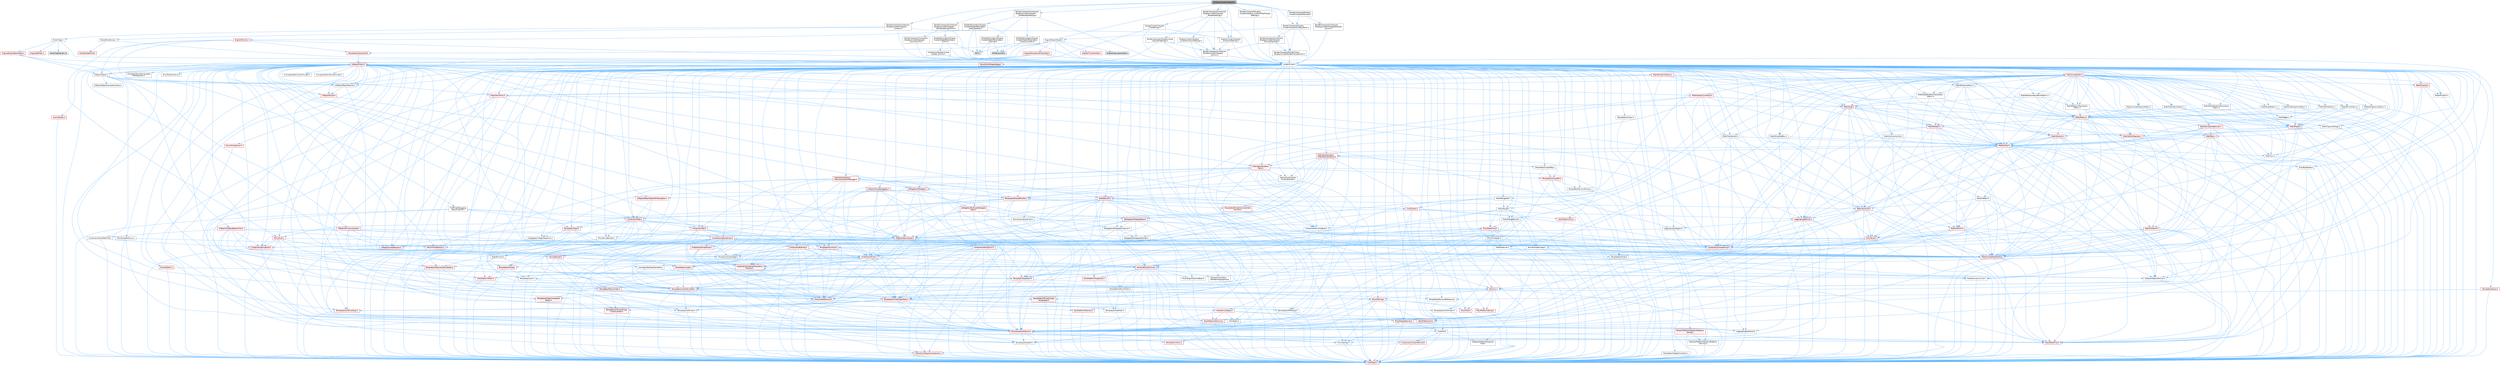 digraph "IDisplayClusterViewport.h"
{
 // INTERACTIVE_SVG=YES
 // LATEX_PDF_SIZE
  bgcolor="transparent";
  edge [fontname=Helvetica,fontsize=10,labelfontname=Helvetica,labelfontsize=10];
  node [fontname=Helvetica,fontsize=10,shape=box,height=0.2,width=0.4];
  Node1 [id="Node000001",label="IDisplayClusterViewport.h",height=0.2,width=0.4,color="gray40", fillcolor="grey60", style="filled", fontcolor="black",tooltip=" "];
  Node1 -> Node2 [id="edge1_Node000001_Node000002",color="steelblue1",style="solid",tooltip=" "];
  Node2 [id="Node000002",label="Render/Viewport/IDisplay\lClusterViewport_CustomPostProcess\lSettings.h",height=0.2,width=0.4,color="grey40", fillcolor="white", style="filled",URL="$d7/da9/IDisplayClusterViewport__CustomPostProcessSettings_8h.html",tooltip=" "];
  Node2 -> Node3 [id="edge2_Node000002_Node000003",color="steelblue1",style="solid",tooltip=" "];
  Node3 [id="Node000003",label="CoreMinimal.h",height=0.2,width=0.4,color="grey40", fillcolor="white", style="filled",URL="$d7/d67/CoreMinimal_8h.html",tooltip=" "];
  Node3 -> Node4 [id="edge3_Node000003_Node000004",color="steelblue1",style="solid",tooltip=" "];
  Node4 [id="Node000004",label="CoreTypes.h",height=0.2,width=0.4,color="red", fillcolor="#FFF0F0", style="filled",URL="$dc/dec/CoreTypes_8h.html",tooltip=" "];
  Node3 -> Node18 [id="edge4_Node000003_Node000018",color="steelblue1",style="solid",tooltip=" "];
  Node18 [id="Node000018",label="CoreFwd.h",height=0.2,width=0.4,color="grey40", fillcolor="white", style="filled",URL="$d1/d1e/CoreFwd_8h.html",tooltip=" "];
  Node18 -> Node4 [id="edge5_Node000018_Node000004",color="steelblue1",style="solid",tooltip=" "];
  Node18 -> Node19 [id="edge6_Node000018_Node000019",color="steelblue1",style="solid",tooltip=" "];
  Node19 [id="Node000019",label="Containers/ContainersFwd.h",height=0.2,width=0.4,color="red", fillcolor="#FFF0F0", style="filled",URL="$d4/d0a/ContainersFwd_8h.html",tooltip=" "];
  Node19 -> Node4 [id="edge7_Node000019_Node000004",color="steelblue1",style="solid",tooltip=" "];
  Node19 -> Node20 [id="edge8_Node000019_Node000020",color="steelblue1",style="solid",tooltip=" "];
  Node20 [id="Node000020",label="Traits/IsContiguousContainer.h",height=0.2,width=0.4,color="red", fillcolor="#FFF0F0", style="filled",URL="$d5/d3c/IsContiguousContainer_8h.html",tooltip=" "];
  Node20 -> Node4 [id="edge9_Node000020_Node000004",color="steelblue1",style="solid",tooltip=" "];
  Node18 -> Node23 [id="edge10_Node000018_Node000023",color="steelblue1",style="solid",tooltip=" "];
  Node23 [id="Node000023",label="Math/MathFwd.h",height=0.2,width=0.4,color="red", fillcolor="#FFF0F0", style="filled",URL="$d2/d10/MathFwd_8h.html",tooltip=" "];
  Node18 -> Node24 [id="edge11_Node000018_Node000024",color="steelblue1",style="solid",tooltip=" "];
  Node24 [id="Node000024",label="UObject/UObjectHierarchy\lFwd.h",height=0.2,width=0.4,color="grey40", fillcolor="white", style="filled",URL="$d3/d13/UObjectHierarchyFwd_8h.html",tooltip=" "];
  Node3 -> Node24 [id="edge12_Node000003_Node000024",color="steelblue1",style="solid",tooltip=" "];
  Node3 -> Node19 [id="edge13_Node000003_Node000019",color="steelblue1",style="solid",tooltip=" "];
  Node3 -> Node25 [id="edge14_Node000003_Node000025",color="steelblue1",style="solid",tooltip=" "];
  Node25 [id="Node000025",label="Misc/VarArgs.h",height=0.2,width=0.4,color="grey40", fillcolor="white", style="filled",URL="$d5/d6f/VarArgs_8h.html",tooltip=" "];
  Node25 -> Node4 [id="edge15_Node000025_Node000004",color="steelblue1",style="solid",tooltip=" "];
  Node3 -> Node26 [id="edge16_Node000003_Node000026",color="steelblue1",style="solid",tooltip=" "];
  Node26 [id="Node000026",label="Logging/LogVerbosity.h",height=0.2,width=0.4,color="grey40", fillcolor="white", style="filled",URL="$d2/d8f/LogVerbosity_8h.html",tooltip=" "];
  Node26 -> Node4 [id="edge17_Node000026_Node000004",color="steelblue1",style="solid",tooltip=" "];
  Node3 -> Node27 [id="edge18_Node000003_Node000027",color="steelblue1",style="solid",tooltip=" "];
  Node27 [id="Node000027",label="Misc/OutputDevice.h",height=0.2,width=0.4,color="red", fillcolor="#FFF0F0", style="filled",URL="$d7/d32/OutputDevice_8h.html",tooltip=" "];
  Node27 -> Node18 [id="edge19_Node000027_Node000018",color="steelblue1",style="solid",tooltip=" "];
  Node27 -> Node4 [id="edge20_Node000027_Node000004",color="steelblue1",style="solid",tooltip=" "];
  Node27 -> Node26 [id="edge21_Node000027_Node000026",color="steelblue1",style="solid",tooltip=" "];
  Node27 -> Node25 [id="edge22_Node000027_Node000025",color="steelblue1",style="solid",tooltip=" "];
  Node3 -> Node33 [id="edge23_Node000003_Node000033",color="steelblue1",style="solid",tooltip=" "];
  Node33 [id="Node000033",label="HAL/PlatformCrt.h",height=0.2,width=0.4,color="red", fillcolor="#FFF0F0", style="filled",URL="$d8/d75/PlatformCrt_8h.html",tooltip=" "];
  Node3 -> Node43 [id="edge24_Node000003_Node000043",color="steelblue1",style="solid",tooltip=" "];
  Node43 [id="Node000043",label="HAL/PlatformMisc.h",height=0.2,width=0.4,color="red", fillcolor="#FFF0F0", style="filled",URL="$d0/df5/PlatformMisc_8h.html",tooltip=" "];
  Node43 -> Node4 [id="edge25_Node000043_Node000004",color="steelblue1",style="solid",tooltip=" "];
  Node3 -> Node62 [id="edge26_Node000003_Node000062",color="steelblue1",style="solid",tooltip=" "];
  Node62 [id="Node000062",label="Misc/AssertionMacros.h",height=0.2,width=0.4,color="red", fillcolor="#FFF0F0", style="filled",URL="$d0/dfa/AssertionMacros_8h.html",tooltip=" "];
  Node62 -> Node4 [id="edge27_Node000062_Node000004",color="steelblue1",style="solid",tooltip=" "];
  Node62 -> Node43 [id="edge28_Node000062_Node000043",color="steelblue1",style="solid",tooltip=" "];
  Node62 -> Node63 [id="edge29_Node000062_Node000063",color="steelblue1",style="solid",tooltip=" "];
  Node63 [id="Node000063",label="Templates/EnableIf.h",height=0.2,width=0.4,color="grey40", fillcolor="white", style="filled",URL="$d7/d60/EnableIf_8h.html",tooltip=" "];
  Node63 -> Node4 [id="edge30_Node000063_Node000004",color="steelblue1",style="solid",tooltip=" "];
  Node62 -> Node25 [id="edge31_Node000062_Node000025",color="steelblue1",style="solid",tooltip=" "];
  Node3 -> Node71 [id="edge32_Node000003_Node000071",color="steelblue1",style="solid",tooltip=" "];
  Node71 [id="Node000071",label="Templates/IsPointer.h",height=0.2,width=0.4,color="grey40", fillcolor="white", style="filled",URL="$d7/d05/IsPointer_8h.html",tooltip=" "];
  Node71 -> Node4 [id="edge33_Node000071_Node000004",color="steelblue1",style="solid",tooltip=" "];
  Node3 -> Node72 [id="edge34_Node000003_Node000072",color="steelblue1",style="solid",tooltip=" "];
  Node72 [id="Node000072",label="HAL/PlatformMemory.h",height=0.2,width=0.4,color="red", fillcolor="#FFF0F0", style="filled",URL="$de/d68/PlatformMemory_8h.html",tooltip=" "];
  Node72 -> Node4 [id="edge35_Node000072_Node000004",color="steelblue1",style="solid",tooltip=" "];
  Node3 -> Node55 [id="edge36_Node000003_Node000055",color="steelblue1",style="solid",tooltip=" "];
  Node55 [id="Node000055",label="HAL/PlatformAtomics.h",height=0.2,width=0.4,color="red", fillcolor="#FFF0F0", style="filled",URL="$d3/d36/PlatformAtomics_8h.html",tooltip=" "];
  Node55 -> Node4 [id="edge37_Node000055_Node000004",color="steelblue1",style="solid",tooltip=" "];
  Node3 -> Node77 [id="edge38_Node000003_Node000077",color="steelblue1",style="solid",tooltip=" "];
  Node77 [id="Node000077",label="Misc/Exec.h",height=0.2,width=0.4,color="grey40", fillcolor="white", style="filled",URL="$de/ddb/Exec_8h.html",tooltip=" "];
  Node77 -> Node4 [id="edge39_Node000077_Node000004",color="steelblue1",style="solid",tooltip=" "];
  Node77 -> Node62 [id="edge40_Node000077_Node000062",color="steelblue1",style="solid",tooltip=" "];
  Node3 -> Node78 [id="edge41_Node000003_Node000078",color="steelblue1",style="solid",tooltip=" "];
  Node78 [id="Node000078",label="HAL/MemoryBase.h",height=0.2,width=0.4,color="red", fillcolor="#FFF0F0", style="filled",URL="$d6/d9f/MemoryBase_8h.html",tooltip=" "];
  Node78 -> Node4 [id="edge42_Node000078_Node000004",color="steelblue1",style="solid",tooltip=" "];
  Node78 -> Node55 [id="edge43_Node000078_Node000055",color="steelblue1",style="solid",tooltip=" "];
  Node78 -> Node33 [id="edge44_Node000078_Node000033",color="steelblue1",style="solid",tooltip=" "];
  Node78 -> Node77 [id="edge45_Node000078_Node000077",color="steelblue1",style="solid",tooltip=" "];
  Node78 -> Node27 [id="edge46_Node000078_Node000027",color="steelblue1",style="solid",tooltip=" "];
  Node3 -> Node88 [id="edge47_Node000003_Node000088",color="steelblue1",style="solid",tooltip=" "];
  Node88 [id="Node000088",label="HAL/UnrealMemory.h",height=0.2,width=0.4,color="red", fillcolor="#FFF0F0", style="filled",URL="$d9/d96/UnrealMemory_8h.html",tooltip=" "];
  Node88 -> Node4 [id="edge48_Node000088_Node000004",color="steelblue1",style="solid",tooltip=" "];
  Node88 -> Node78 [id="edge49_Node000088_Node000078",color="steelblue1",style="solid",tooltip=" "];
  Node88 -> Node72 [id="edge50_Node000088_Node000072",color="steelblue1",style="solid",tooltip=" "];
  Node88 -> Node71 [id="edge51_Node000088_Node000071",color="steelblue1",style="solid",tooltip=" "];
  Node3 -> Node90 [id="edge52_Node000003_Node000090",color="steelblue1",style="solid",tooltip=" "];
  Node90 [id="Node000090",label="Templates/IsArithmetic.h",height=0.2,width=0.4,color="grey40", fillcolor="white", style="filled",URL="$d2/d5d/IsArithmetic_8h.html",tooltip=" "];
  Node90 -> Node4 [id="edge53_Node000090_Node000004",color="steelblue1",style="solid",tooltip=" "];
  Node3 -> Node84 [id="edge54_Node000003_Node000084",color="steelblue1",style="solid",tooltip=" "];
  Node84 [id="Node000084",label="Templates/AndOrNot.h",height=0.2,width=0.4,color="grey40", fillcolor="white", style="filled",URL="$db/d0a/AndOrNot_8h.html",tooltip=" "];
  Node84 -> Node4 [id="edge55_Node000084_Node000004",color="steelblue1",style="solid",tooltip=" "];
  Node3 -> Node91 [id="edge56_Node000003_Node000091",color="steelblue1",style="solid",tooltip=" "];
  Node91 [id="Node000091",label="Templates/IsPODType.h",height=0.2,width=0.4,color="grey40", fillcolor="white", style="filled",URL="$d7/db1/IsPODType_8h.html",tooltip=" "];
  Node91 -> Node4 [id="edge57_Node000091_Node000004",color="steelblue1",style="solid",tooltip=" "];
  Node3 -> Node92 [id="edge58_Node000003_Node000092",color="steelblue1",style="solid",tooltip=" "];
  Node92 [id="Node000092",label="Templates/IsUECoreType.h",height=0.2,width=0.4,color="red", fillcolor="#FFF0F0", style="filled",URL="$d1/db8/IsUECoreType_8h.html",tooltip=" "];
  Node92 -> Node4 [id="edge59_Node000092_Node000004",color="steelblue1",style="solid",tooltip=" "];
  Node3 -> Node85 [id="edge60_Node000003_Node000085",color="steelblue1",style="solid",tooltip=" "];
  Node85 [id="Node000085",label="Templates/IsTriviallyCopy\lConstructible.h",height=0.2,width=0.4,color="red", fillcolor="#FFF0F0", style="filled",URL="$d3/d78/IsTriviallyCopyConstructible_8h.html",tooltip=" "];
  Node85 -> Node4 [id="edge61_Node000085_Node000004",color="steelblue1",style="solid",tooltip=" "];
  Node3 -> Node93 [id="edge62_Node000003_Node000093",color="steelblue1",style="solid",tooltip=" "];
  Node93 [id="Node000093",label="Templates/UnrealTypeTraits.h",height=0.2,width=0.4,color="red", fillcolor="#FFF0F0", style="filled",URL="$d2/d2d/UnrealTypeTraits_8h.html",tooltip=" "];
  Node93 -> Node4 [id="edge63_Node000093_Node000004",color="steelblue1",style="solid",tooltip=" "];
  Node93 -> Node71 [id="edge64_Node000093_Node000071",color="steelblue1",style="solid",tooltip=" "];
  Node93 -> Node62 [id="edge65_Node000093_Node000062",color="steelblue1",style="solid",tooltip=" "];
  Node93 -> Node84 [id="edge66_Node000093_Node000084",color="steelblue1",style="solid",tooltip=" "];
  Node93 -> Node63 [id="edge67_Node000093_Node000063",color="steelblue1",style="solid",tooltip=" "];
  Node93 -> Node90 [id="edge68_Node000093_Node000090",color="steelblue1",style="solid",tooltip=" "];
  Node93 -> Node91 [id="edge69_Node000093_Node000091",color="steelblue1",style="solid",tooltip=" "];
  Node93 -> Node92 [id="edge70_Node000093_Node000092",color="steelblue1",style="solid",tooltip=" "];
  Node93 -> Node85 [id="edge71_Node000093_Node000085",color="steelblue1",style="solid",tooltip=" "];
  Node3 -> Node63 [id="edge72_Node000003_Node000063",color="steelblue1",style="solid",tooltip=" "];
  Node3 -> Node95 [id="edge73_Node000003_Node000095",color="steelblue1",style="solid",tooltip=" "];
  Node95 [id="Node000095",label="Templates/RemoveReference.h",height=0.2,width=0.4,color="grey40", fillcolor="white", style="filled",URL="$da/dbe/RemoveReference_8h.html",tooltip=" "];
  Node95 -> Node4 [id="edge74_Node000095_Node000004",color="steelblue1",style="solid",tooltip=" "];
  Node3 -> Node96 [id="edge75_Node000003_Node000096",color="steelblue1",style="solid",tooltip=" "];
  Node96 [id="Node000096",label="Templates/IntegralConstant.h",height=0.2,width=0.4,color="grey40", fillcolor="white", style="filled",URL="$db/d1b/IntegralConstant_8h.html",tooltip=" "];
  Node96 -> Node4 [id="edge76_Node000096_Node000004",color="steelblue1",style="solid",tooltip=" "];
  Node3 -> Node97 [id="edge77_Node000003_Node000097",color="steelblue1",style="solid",tooltip=" "];
  Node97 [id="Node000097",label="Templates/IsClass.h",height=0.2,width=0.4,color="grey40", fillcolor="white", style="filled",URL="$db/dcb/IsClass_8h.html",tooltip=" "];
  Node97 -> Node4 [id="edge78_Node000097_Node000004",color="steelblue1",style="solid",tooltip=" "];
  Node3 -> Node98 [id="edge79_Node000003_Node000098",color="steelblue1",style="solid",tooltip=" "];
  Node98 [id="Node000098",label="Templates/TypeCompatible\lBytes.h",height=0.2,width=0.4,color="red", fillcolor="#FFF0F0", style="filled",URL="$df/d0a/TypeCompatibleBytes_8h.html",tooltip=" "];
  Node98 -> Node4 [id="edge80_Node000098_Node000004",color="steelblue1",style="solid",tooltip=" "];
  Node3 -> Node20 [id="edge81_Node000003_Node000020",color="steelblue1",style="solid",tooltip=" "];
  Node3 -> Node99 [id="edge82_Node000003_Node000099",color="steelblue1",style="solid",tooltip=" "];
  Node99 [id="Node000099",label="Templates/UnrealTemplate.h",height=0.2,width=0.4,color="red", fillcolor="#FFF0F0", style="filled",URL="$d4/d24/UnrealTemplate_8h.html",tooltip=" "];
  Node99 -> Node4 [id="edge83_Node000099_Node000004",color="steelblue1",style="solid",tooltip=" "];
  Node99 -> Node71 [id="edge84_Node000099_Node000071",color="steelblue1",style="solid",tooltip=" "];
  Node99 -> Node88 [id="edge85_Node000099_Node000088",color="steelblue1",style="solid",tooltip=" "];
  Node99 -> Node93 [id="edge86_Node000099_Node000093",color="steelblue1",style="solid",tooltip=" "];
  Node99 -> Node95 [id="edge87_Node000099_Node000095",color="steelblue1",style="solid",tooltip=" "];
  Node99 -> Node98 [id="edge88_Node000099_Node000098",color="steelblue1",style="solid",tooltip=" "];
  Node99 -> Node20 [id="edge89_Node000099_Node000020",color="steelblue1",style="solid",tooltip=" "];
  Node3 -> Node48 [id="edge90_Node000003_Node000048",color="steelblue1",style="solid",tooltip=" "];
  Node48 [id="Node000048",label="Math/NumericLimits.h",height=0.2,width=0.4,color="grey40", fillcolor="white", style="filled",URL="$df/d1b/NumericLimits_8h.html",tooltip=" "];
  Node48 -> Node4 [id="edge91_Node000048_Node000004",color="steelblue1",style="solid",tooltip=" "];
  Node3 -> Node103 [id="edge92_Node000003_Node000103",color="steelblue1",style="solid",tooltip=" "];
  Node103 [id="Node000103",label="HAL/PlatformMath.h",height=0.2,width=0.4,color="red", fillcolor="#FFF0F0", style="filled",URL="$dc/d53/PlatformMath_8h.html",tooltip=" "];
  Node103 -> Node4 [id="edge93_Node000103_Node000004",color="steelblue1",style="solid",tooltip=" "];
  Node3 -> Node86 [id="edge94_Node000003_Node000086",color="steelblue1",style="solid",tooltip=" "];
  Node86 [id="Node000086",label="Templates/IsTriviallyCopy\lAssignable.h",height=0.2,width=0.4,color="red", fillcolor="#FFF0F0", style="filled",URL="$d2/df2/IsTriviallyCopyAssignable_8h.html",tooltip=" "];
  Node86 -> Node4 [id="edge95_Node000086_Node000004",color="steelblue1",style="solid",tooltip=" "];
  Node3 -> Node111 [id="edge96_Node000003_Node000111",color="steelblue1",style="solid",tooltip=" "];
  Node111 [id="Node000111",label="Templates/MemoryOps.h",height=0.2,width=0.4,color="red", fillcolor="#FFF0F0", style="filled",URL="$db/dea/MemoryOps_8h.html",tooltip=" "];
  Node111 -> Node4 [id="edge97_Node000111_Node000004",color="steelblue1",style="solid",tooltip=" "];
  Node111 -> Node88 [id="edge98_Node000111_Node000088",color="steelblue1",style="solid",tooltip=" "];
  Node111 -> Node86 [id="edge99_Node000111_Node000086",color="steelblue1",style="solid",tooltip=" "];
  Node111 -> Node85 [id="edge100_Node000111_Node000085",color="steelblue1",style="solid",tooltip=" "];
  Node111 -> Node93 [id="edge101_Node000111_Node000093",color="steelblue1",style="solid",tooltip=" "];
  Node3 -> Node112 [id="edge102_Node000003_Node000112",color="steelblue1",style="solid",tooltip=" "];
  Node112 [id="Node000112",label="Containers/ContainerAllocation\lPolicies.h",height=0.2,width=0.4,color="red", fillcolor="#FFF0F0", style="filled",URL="$d7/dff/ContainerAllocationPolicies_8h.html",tooltip=" "];
  Node112 -> Node4 [id="edge103_Node000112_Node000004",color="steelblue1",style="solid",tooltip=" "];
  Node112 -> Node112 [id="edge104_Node000112_Node000112",color="steelblue1",style="solid",tooltip=" "];
  Node112 -> Node103 [id="edge105_Node000112_Node000103",color="steelblue1",style="solid",tooltip=" "];
  Node112 -> Node88 [id="edge106_Node000112_Node000088",color="steelblue1",style="solid",tooltip=" "];
  Node112 -> Node48 [id="edge107_Node000112_Node000048",color="steelblue1",style="solid",tooltip=" "];
  Node112 -> Node62 [id="edge108_Node000112_Node000062",color="steelblue1",style="solid",tooltip=" "];
  Node112 -> Node111 [id="edge109_Node000112_Node000111",color="steelblue1",style="solid",tooltip=" "];
  Node112 -> Node98 [id="edge110_Node000112_Node000098",color="steelblue1",style="solid",tooltip=" "];
  Node3 -> Node115 [id="edge111_Node000003_Node000115",color="steelblue1",style="solid",tooltip=" "];
  Node115 [id="Node000115",label="Templates/IsEnumClass.h",height=0.2,width=0.4,color="grey40", fillcolor="white", style="filled",URL="$d7/d15/IsEnumClass_8h.html",tooltip=" "];
  Node115 -> Node4 [id="edge112_Node000115_Node000004",color="steelblue1",style="solid",tooltip=" "];
  Node115 -> Node84 [id="edge113_Node000115_Node000084",color="steelblue1",style="solid",tooltip=" "];
  Node3 -> Node116 [id="edge114_Node000003_Node000116",color="steelblue1",style="solid",tooltip=" "];
  Node116 [id="Node000116",label="HAL/PlatformProperties.h",height=0.2,width=0.4,color="red", fillcolor="#FFF0F0", style="filled",URL="$d9/db0/PlatformProperties_8h.html",tooltip=" "];
  Node116 -> Node4 [id="edge115_Node000116_Node000004",color="steelblue1",style="solid",tooltip=" "];
  Node3 -> Node119 [id="edge116_Node000003_Node000119",color="steelblue1",style="solid",tooltip=" "];
  Node119 [id="Node000119",label="Misc/EngineVersionBase.h",height=0.2,width=0.4,color="grey40", fillcolor="white", style="filled",URL="$d5/d2b/EngineVersionBase_8h.html",tooltip=" "];
  Node119 -> Node4 [id="edge117_Node000119_Node000004",color="steelblue1",style="solid",tooltip=" "];
  Node3 -> Node120 [id="edge118_Node000003_Node000120",color="steelblue1",style="solid",tooltip=" "];
  Node120 [id="Node000120",label="Internationalization\l/TextNamespaceFwd.h",height=0.2,width=0.4,color="grey40", fillcolor="white", style="filled",URL="$d8/d97/TextNamespaceFwd_8h.html",tooltip=" "];
  Node120 -> Node4 [id="edge119_Node000120_Node000004",color="steelblue1",style="solid",tooltip=" "];
  Node3 -> Node121 [id="edge120_Node000003_Node000121",color="steelblue1",style="solid",tooltip=" "];
  Node121 [id="Node000121",label="Serialization/Archive.h",height=0.2,width=0.4,color="red", fillcolor="#FFF0F0", style="filled",URL="$d7/d3b/Archive_8h.html",tooltip=" "];
  Node121 -> Node18 [id="edge121_Node000121_Node000018",color="steelblue1",style="solid",tooltip=" "];
  Node121 -> Node4 [id="edge122_Node000121_Node000004",color="steelblue1",style="solid",tooltip=" "];
  Node121 -> Node116 [id="edge123_Node000121_Node000116",color="steelblue1",style="solid",tooltip=" "];
  Node121 -> Node120 [id="edge124_Node000121_Node000120",color="steelblue1",style="solid",tooltip=" "];
  Node121 -> Node23 [id="edge125_Node000121_Node000023",color="steelblue1",style="solid",tooltip=" "];
  Node121 -> Node62 [id="edge126_Node000121_Node000062",color="steelblue1",style="solid",tooltip=" "];
  Node121 -> Node119 [id="edge127_Node000121_Node000119",color="steelblue1",style="solid",tooltip=" "];
  Node121 -> Node25 [id="edge128_Node000121_Node000025",color="steelblue1",style="solid",tooltip=" "];
  Node121 -> Node63 [id="edge129_Node000121_Node000063",color="steelblue1",style="solid",tooltip=" "];
  Node121 -> Node115 [id="edge130_Node000121_Node000115",color="steelblue1",style="solid",tooltip=" "];
  Node121 -> Node99 [id="edge131_Node000121_Node000099",color="steelblue1",style="solid",tooltip=" "];
  Node121 -> Node124 [id="edge132_Node000121_Node000124",color="steelblue1",style="solid",tooltip=" "];
  Node124 [id="Node000124",label="UObject/ObjectVersion.h",height=0.2,width=0.4,color="grey40", fillcolor="white", style="filled",URL="$da/d63/ObjectVersion_8h.html",tooltip=" "];
  Node124 -> Node4 [id="edge133_Node000124_Node000004",color="steelblue1",style="solid",tooltip=" "];
  Node3 -> Node125 [id="edge134_Node000003_Node000125",color="steelblue1",style="solid",tooltip=" "];
  Node125 [id="Node000125",label="Templates/Less.h",height=0.2,width=0.4,color="grey40", fillcolor="white", style="filled",URL="$de/dc8/Less_8h.html",tooltip=" "];
  Node125 -> Node4 [id="edge135_Node000125_Node000004",color="steelblue1",style="solid",tooltip=" "];
  Node125 -> Node99 [id="edge136_Node000125_Node000099",color="steelblue1",style="solid",tooltip=" "];
  Node3 -> Node126 [id="edge137_Node000003_Node000126",color="steelblue1",style="solid",tooltip=" "];
  Node126 [id="Node000126",label="Templates/Sorting.h",height=0.2,width=0.4,color="red", fillcolor="#FFF0F0", style="filled",URL="$d3/d9e/Sorting_8h.html",tooltip=" "];
  Node126 -> Node4 [id="edge138_Node000126_Node000004",color="steelblue1",style="solid",tooltip=" "];
  Node126 -> Node103 [id="edge139_Node000126_Node000103",color="steelblue1",style="solid",tooltip=" "];
  Node126 -> Node125 [id="edge140_Node000126_Node000125",color="steelblue1",style="solid",tooltip=" "];
  Node3 -> Node137 [id="edge141_Node000003_Node000137",color="steelblue1",style="solid",tooltip=" "];
  Node137 [id="Node000137",label="Misc/Char.h",height=0.2,width=0.4,color="red", fillcolor="#FFF0F0", style="filled",URL="$d0/d58/Char_8h.html",tooltip=" "];
  Node137 -> Node4 [id="edge142_Node000137_Node000004",color="steelblue1",style="solid",tooltip=" "];
  Node3 -> Node140 [id="edge143_Node000003_Node000140",color="steelblue1",style="solid",tooltip=" "];
  Node140 [id="Node000140",label="GenericPlatform/GenericPlatform\lStricmp.h",height=0.2,width=0.4,color="grey40", fillcolor="white", style="filled",URL="$d2/d86/GenericPlatformStricmp_8h.html",tooltip=" "];
  Node140 -> Node4 [id="edge144_Node000140_Node000004",color="steelblue1",style="solid",tooltip=" "];
  Node3 -> Node141 [id="edge145_Node000003_Node000141",color="steelblue1",style="solid",tooltip=" "];
  Node141 [id="Node000141",label="GenericPlatform/GenericPlatform\lString.h",height=0.2,width=0.4,color="red", fillcolor="#FFF0F0", style="filled",URL="$dd/d20/GenericPlatformString_8h.html",tooltip=" "];
  Node141 -> Node4 [id="edge146_Node000141_Node000004",color="steelblue1",style="solid",tooltip=" "];
  Node141 -> Node140 [id="edge147_Node000141_Node000140",color="steelblue1",style="solid",tooltip=" "];
  Node141 -> Node63 [id="edge148_Node000141_Node000063",color="steelblue1",style="solid",tooltip=" "];
  Node3 -> Node74 [id="edge149_Node000003_Node000074",color="steelblue1",style="solid",tooltip=" "];
  Node74 [id="Node000074",label="HAL/PlatformString.h",height=0.2,width=0.4,color="red", fillcolor="#FFF0F0", style="filled",URL="$db/db5/PlatformString_8h.html",tooltip=" "];
  Node74 -> Node4 [id="edge150_Node000074_Node000004",color="steelblue1",style="solid",tooltip=" "];
  Node3 -> Node144 [id="edge151_Node000003_Node000144",color="steelblue1",style="solid",tooltip=" "];
  Node144 [id="Node000144",label="Misc/CString.h",height=0.2,width=0.4,color="red", fillcolor="#FFF0F0", style="filled",URL="$d2/d49/CString_8h.html",tooltip=" "];
  Node144 -> Node4 [id="edge152_Node000144_Node000004",color="steelblue1",style="solid",tooltip=" "];
  Node144 -> Node33 [id="edge153_Node000144_Node000033",color="steelblue1",style="solid",tooltip=" "];
  Node144 -> Node74 [id="edge154_Node000144_Node000074",color="steelblue1",style="solid",tooltip=" "];
  Node144 -> Node62 [id="edge155_Node000144_Node000062",color="steelblue1",style="solid",tooltip=" "];
  Node144 -> Node137 [id="edge156_Node000144_Node000137",color="steelblue1",style="solid",tooltip=" "];
  Node144 -> Node25 [id="edge157_Node000144_Node000025",color="steelblue1",style="solid",tooltip=" "];
  Node3 -> Node145 [id="edge158_Node000003_Node000145",color="steelblue1",style="solid",tooltip=" "];
  Node145 [id="Node000145",label="Misc/Crc.h",height=0.2,width=0.4,color="red", fillcolor="#FFF0F0", style="filled",URL="$d4/dd2/Crc_8h.html",tooltip=" "];
  Node145 -> Node4 [id="edge159_Node000145_Node000004",color="steelblue1",style="solid",tooltip=" "];
  Node145 -> Node74 [id="edge160_Node000145_Node000074",color="steelblue1",style="solid",tooltip=" "];
  Node145 -> Node62 [id="edge161_Node000145_Node000062",color="steelblue1",style="solid",tooltip=" "];
  Node145 -> Node144 [id="edge162_Node000145_Node000144",color="steelblue1",style="solid",tooltip=" "];
  Node145 -> Node137 [id="edge163_Node000145_Node000137",color="steelblue1",style="solid",tooltip=" "];
  Node145 -> Node93 [id="edge164_Node000145_Node000093",color="steelblue1",style="solid",tooltip=" "];
  Node3 -> Node136 [id="edge165_Node000003_Node000136",color="steelblue1",style="solid",tooltip=" "];
  Node136 [id="Node000136",label="Math/UnrealMathUtility.h",height=0.2,width=0.4,color="red", fillcolor="#FFF0F0", style="filled",URL="$db/db8/UnrealMathUtility_8h.html",tooltip=" "];
  Node136 -> Node4 [id="edge166_Node000136_Node000004",color="steelblue1",style="solid",tooltip=" "];
  Node136 -> Node62 [id="edge167_Node000136_Node000062",color="steelblue1",style="solid",tooltip=" "];
  Node136 -> Node103 [id="edge168_Node000136_Node000103",color="steelblue1",style="solid",tooltip=" "];
  Node136 -> Node23 [id="edge169_Node000136_Node000023",color="steelblue1",style="solid",tooltip=" "];
  Node3 -> Node146 [id="edge170_Node000003_Node000146",color="steelblue1",style="solid",tooltip=" "];
  Node146 [id="Node000146",label="Containers/UnrealString.h",height=0.2,width=0.4,color="red", fillcolor="#FFF0F0", style="filled",URL="$d5/dba/UnrealString_8h.html",tooltip=" "];
  Node3 -> Node150 [id="edge171_Node000003_Node000150",color="steelblue1",style="solid",tooltip=" "];
  Node150 [id="Node000150",label="Containers/Array.h",height=0.2,width=0.4,color="red", fillcolor="#FFF0F0", style="filled",URL="$df/dd0/Array_8h.html",tooltip=" "];
  Node150 -> Node4 [id="edge172_Node000150_Node000004",color="steelblue1",style="solid",tooltip=" "];
  Node150 -> Node62 [id="edge173_Node000150_Node000062",color="steelblue1",style="solid",tooltip=" "];
  Node150 -> Node88 [id="edge174_Node000150_Node000088",color="steelblue1",style="solid",tooltip=" "];
  Node150 -> Node93 [id="edge175_Node000150_Node000093",color="steelblue1",style="solid",tooltip=" "];
  Node150 -> Node99 [id="edge176_Node000150_Node000099",color="steelblue1",style="solid",tooltip=" "];
  Node150 -> Node112 [id="edge177_Node000150_Node000112",color="steelblue1",style="solid",tooltip=" "];
  Node150 -> Node121 [id="edge178_Node000150_Node000121",color="steelblue1",style="solid",tooltip=" "];
  Node150 -> Node171 [id="edge179_Node000150_Node000171",color="steelblue1",style="solid",tooltip=" "];
  Node171 [id="Node000171",label="Concepts/GetTypeHashable.h",height=0.2,width=0.4,color="grey40", fillcolor="white", style="filled",URL="$d3/da2/GetTypeHashable_8h.html",tooltip=" "];
  Node171 -> Node4 [id="edge180_Node000171_Node000004",color="steelblue1",style="solid",tooltip=" "];
  Node171 -> Node162 [id="edge181_Node000171_Node000162",color="steelblue1",style="solid",tooltip=" "];
  Node162 [id="Node000162",label="Templates/TypeHash.h",height=0.2,width=0.4,color="red", fillcolor="#FFF0F0", style="filled",URL="$d1/d62/TypeHash_8h.html",tooltip=" "];
  Node162 -> Node4 [id="edge182_Node000162_Node000004",color="steelblue1",style="solid",tooltip=" "];
  Node162 -> Node145 [id="edge183_Node000162_Node000145",color="steelblue1",style="solid",tooltip=" "];
  Node150 -> Node129 [id="edge184_Node000150_Node000129",color="steelblue1",style="solid",tooltip=" "];
  Node129 [id="Node000129",label="Templates/Invoke.h",height=0.2,width=0.4,color="red", fillcolor="#FFF0F0", style="filled",URL="$d7/deb/Invoke_8h.html",tooltip=" "];
  Node129 -> Node4 [id="edge185_Node000129_Node000004",color="steelblue1",style="solid",tooltip=" "];
  Node129 -> Node99 [id="edge186_Node000129_Node000099",color="steelblue1",style="solid",tooltip=" "];
  Node150 -> Node125 [id="edge187_Node000150_Node000125",color="steelblue1",style="solid",tooltip=" "];
  Node150 -> Node126 [id="edge188_Node000150_Node000126",color="steelblue1",style="solid",tooltip=" "];
  Node150 -> Node173 [id="edge189_Node000150_Node000173",color="steelblue1",style="solid",tooltip=" "];
  Node173 [id="Node000173",label="Templates/AlignmentTemplates.h",height=0.2,width=0.4,color="red", fillcolor="#FFF0F0", style="filled",URL="$dd/d32/AlignmentTemplates_8h.html",tooltip=" "];
  Node173 -> Node4 [id="edge190_Node000173_Node000004",color="steelblue1",style="solid",tooltip=" "];
  Node173 -> Node71 [id="edge191_Node000173_Node000071",color="steelblue1",style="solid",tooltip=" "];
  Node3 -> Node174 [id="edge192_Node000003_Node000174",color="steelblue1",style="solid",tooltip=" "];
  Node174 [id="Node000174",label="Misc/FrameNumber.h",height=0.2,width=0.4,color="grey40", fillcolor="white", style="filled",URL="$dd/dbd/FrameNumber_8h.html",tooltip=" "];
  Node174 -> Node4 [id="edge193_Node000174_Node000004",color="steelblue1",style="solid",tooltip=" "];
  Node174 -> Node48 [id="edge194_Node000174_Node000048",color="steelblue1",style="solid",tooltip=" "];
  Node174 -> Node136 [id="edge195_Node000174_Node000136",color="steelblue1",style="solid",tooltip=" "];
  Node174 -> Node63 [id="edge196_Node000174_Node000063",color="steelblue1",style="solid",tooltip=" "];
  Node174 -> Node93 [id="edge197_Node000174_Node000093",color="steelblue1",style="solid",tooltip=" "];
  Node3 -> Node175 [id="edge198_Node000003_Node000175",color="steelblue1",style="solid",tooltip=" "];
  Node175 [id="Node000175",label="Misc/Timespan.h",height=0.2,width=0.4,color="grey40", fillcolor="white", style="filled",URL="$da/dd9/Timespan_8h.html",tooltip=" "];
  Node175 -> Node4 [id="edge199_Node000175_Node000004",color="steelblue1",style="solid",tooltip=" "];
  Node175 -> Node176 [id="edge200_Node000175_Node000176",color="steelblue1",style="solid",tooltip=" "];
  Node176 [id="Node000176",label="Math/Interval.h",height=0.2,width=0.4,color="grey40", fillcolor="white", style="filled",URL="$d1/d55/Interval_8h.html",tooltip=" "];
  Node176 -> Node4 [id="edge201_Node000176_Node000004",color="steelblue1",style="solid",tooltip=" "];
  Node176 -> Node90 [id="edge202_Node000176_Node000090",color="steelblue1",style="solid",tooltip=" "];
  Node176 -> Node93 [id="edge203_Node000176_Node000093",color="steelblue1",style="solid",tooltip=" "];
  Node176 -> Node48 [id="edge204_Node000176_Node000048",color="steelblue1",style="solid",tooltip=" "];
  Node176 -> Node136 [id="edge205_Node000176_Node000136",color="steelblue1",style="solid",tooltip=" "];
  Node175 -> Node136 [id="edge206_Node000175_Node000136",color="steelblue1",style="solid",tooltip=" "];
  Node175 -> Node62 [id="edge207_Node000175_Node000062",color="steelblue1",style="solid",tooltip=" "];
  Node3 -> Node177 [id="edge208_Node000003_Node000177",color="steelblue1",style="solid",tooltip=" "];
  Node177 [id="Node000177",label="Containers/StringConv.h",height=0.2,width=0.4,color="red", fillcolor="#FFF0F0", style="filled",URL="$d3/ddf/StringConv_8h.html",tooltip=" "];
  Node177 -> Node4 [id="edge209_Node000177_Node000004",color="steelblue1",style="solid",tooltip=" "];
  Node177 -> Node62 [id="edge210_Node000177_Node000062",color="steelblue1",style="solid",tooltip=" "];
  Node177 -> Node112 [id="edge211_Node000177_Node000112",color="steelblue1",style="solid",tooltip=" "];
  Node177 -> Node150 [id="edge212_Node000177_Node000150",color="steelblue1",style="solid",tooltip=" "];
  Node177 -> Node144 [id="edge213_Node000177_Node000144",color="steelblue1",style="solid",tooltip=" "];
  Node177 -> Node178 [id="edge214_Node000177_Node000178",color="steelblue1",style="solid",tooltip=" "];
  Node178 [id="Node000178",label="Templates/IsArray.h",height=0.2,width=0.4,color="grey40", fillcolor="white", style="filled",URL="$d8/d8d/IsArray_8h.html",tooltip=" "];
  Node178 -> Node4 [id="edge215_Node000178_Node000004",color="steelblue1",style="solid",tooltip=" "];
  Node177 -> Node99 [id="edge216_Node000177_Node000099",color="steelblue1",style="solid",tooltip=" "];
  Node177 -> Node93 [id="edge217_Node000177_Node000093",color="steelblue1",style="solid",tooltip=" "];
  Node177 -> Node20 [id="edge218_Node000177_Node000020",color="steelblue1",style="solid",tooltip=" "];
  Node3 -> Node179 [id="edge219_Node000003_Node000179",color="steelblue1",style="solid",tooltip=" "];
  Node179 [id="Node000179",label="UObject/UnrealNames.h",height=0.2,width=0.4,color="red", fillcolor="#FFF0F0", style="filled",URL="$d8/db1/UnrealNames_8h.html",tooltip=" "];
  Node179 -> Node4 [id="edge220_Node000179_Node000004",color="steelblue1",style="solid",tooltip=" "];
  Node3 -> Node181 [id="edge221_Node000003_Node000181",color="steelblue1",style="solid",tooltip=" "];
  Node181 [id="Node000181",label="UObject/NameTypes.h",height=0.2,width=0.4,color="red", fillcolor="#FFF0F0", style="filled",URL="$d6/d35/NameTypes_8h.html",tooltip=" "];
  Node181 -> Node4 [id="edge222_Node000181_Node000004",color="steelblue1",style="solid",tooltip=" "];
  Node181 -> Node62 [id="edge223_Node000181_Node000062",color="steelblue1",style="solid",tooltip=" "];
  Node181 -> Node88 [id="edge224_Node000181_Node000088",color="steelblue1",style="solid",tooltip=" "];
  Node181 -> Node93 [id="edge225_Node000181_Node000093",color="steelblue1",style="solid",tooltip=" "];
  Node181 -> Node99 [id="edge226_Node000181_Node000099",color="steelblue1",style="solid",tooltip=" "];
  Node181 -> Node146 [id="edge227_Node000181_Node000146",color="steelblue1",style="solid",tooltip=" "];
  Node181 -> Node182 [id="edge228_Node000181_Node000182",color="steelblue1",style="solid",tooltip=" "];
  Node182 [id="Node000182",label="HAL/CriticalSection.h",height=0.2,width=0.4,color="red", fillcolor="#FFF0F0", style="filled",URL="$d6/d90/CriticalSection_8h.html",tooltip=" "];
  Node181 -> Node177 [id="edge229_Node000181_Node000177",color="steelblue1",style="solid",tooltip=" "];
  Node181 -> Node45 [id="edge230_Node000181_Node000045",color="steelblue1",style="solid",tooltip=" "];
  Node45 [id="Node000045",label="Containers/StringFwd.h",height=0.2,width=0.4,color="red", fillcolor="#FFF0F0", style="filled",URL="$df/d37/StringFwd_8h.html",tooltip=" "];
  Node45 -> Node4 [id="edge231_Node000045_Node000004",color="steelblue1",style="solid",tooltip=" "];
  Node45 -> Node20 [id="edge232_Node000045_Node000020",color="steelblue1",style="solid",tooltip=" "];
  Node181 -> Node179 [id="edge233_Node000181_Node000179",color="steelblue1",style="solid",tooltip=" "];
  Node3 -> Node189 [id="edge234_Node000003_Node000189",color="steelblue1",style="solid",tooltip=" "];
  Node189 [id="Node000189",label="Misc/Parse.h",height=0.2,width=0.4,color="red", fillcolor="#FFF0F0", style="filled",URL="$dc/d71/Parse_8h.html",tooltip=" "];
  Node189 -> Node45 [id="edge235_Node000189_Node000045",color="steelblue1",style="solid",tooltip=" "];
  Node189 -> Node146 [id="edge236_Node000189_Node000146",color="steelblue1",style="solid",tooltip=" "];
  Node189 -> Node4 [id="edge237_Node000189_Node000004",color="steelblue1",style="solid",tooltip=" "];
  Node189 -> Node33 [id="edge238_Node000189_Node000033",color="steelblue1",style="solid",tooltip=" "];
  Node189 -> Node50 [id="edge239_Node000189_Node000050",color="steelblue1",style="solid",tooltip=" "];
  Node50 [id="Node000050",label="Misc/EnumClassFlags.h",height=0.2,width=0.4,color="grey40", fillcolor="white", style="filled",URL="$d8/de7/EnumClassFlags_8h.html",tooltip=" "];
  Node189 -> Node190 [id="edge240_Node000189_Node000190",color="steelblue1",style="solid",tooltip=" "];
  Node190 [id="Node000190",label="Templates/Function.h",height=0.2,width=0.4,color="red", fillcolor="#FFF0F0", style="filled",URL="$df/df5/Function_8h.html",tooltip=" "];
  Node190 -> Node4 [id="edge241_Node000190_Node000004",color="steelblue1",style="solid",tooltip=" "];
  Node190 -> Node62 [id="edge242_Node000190_Node000062",color="steelblue1",style="solid",tooltip=" "];
  Node190 -> Node88 [id="edge243_Node000190_Node000088",color="steelblue1",style="solid",tooltip=" "];
  Node190 -> Node93 [id="edge244_Node000190_Node000093",color="steelblue1",style="solid",tooltip=" "];
  Node190 -> Node129 [id="edge245_Node000190_Node000129",color="steelblue1",style="solid",tooltip=" "];
  Node190 -> Node99 [id="edge246_Node000190_Node000099",color="steelblue1",style="solid",tooltip=" "];
  Node190 -> Node136 [id="edge247_Node000190_Node000136",color="steelblue1",style="solid",tooltip=" "];
  Node3 -> Node173 [id="edge248_Node000003_Node000173",color="steelblue1",style="solid",tooltip=" "];
  Node3 -> Node192 [id="edge249_Node000003_Node000192",color="steelblue1",style="solid",tooltip=" "];
  Node192 [id="Node000192",label="Misc/StructBuilder.h",height=0.2,width=0.4,color="grey40", fillcolor="white", style="filled",URL="$d9/db3/StructBuilder_8h.html",tooltip=" "];
  Node192 -> Node4 [id="edge250_Node000192_Node000004",color="steelblue1",style="solid",tooltip=" "];
  Node192 -> Node136 [id="edge251_Node000192_Node000136",color="steelblue1",style="solid",tooltip=" "];
  Node192 -> Node173 [id="edge252_Node000192_Node000173",color="steelblue1",style="solid",tooltip=" "];
  Node3 -> Node105 [id="edge253_Node000003_Node000105",color="steelblue1",style="solid",tooltip=" "];
  Node105 [id="Node000105",label="Templates/Decay.h",height=0.2,width=0.4,color="red", fillcolor="#FFF0F0", style="filled",URL="$dd/d0f/Decay_8h.html",tooltip=" "];
  Node105 -> Node4 [id="edge254_Node000105_Node000004",color="steelblue1",style="solid",tooltip=" "];
  Node105 -> Node95 [id="edge255_Node000105_Node000095",color="steelblue1",style="solid",tooltip=" "];
  Node3 -> Node193 [id="edge256_Node000003_Node000193",color="steelblue1",style="solid",tooltip=" "];
  Node193 [id="Node000193",label="Templates/PointerIsConvertible\lFromTo.h",height=0.2,width=0.4,color="red", fillcolor="#FFF0F0", style="filled",URL="$d6/d65/PointerIsConvertibleFromTo_8h.html",tooltip=" "];
  Node193 -> Node4 [id="edge257_Node000193_Node000004",color="steelblue1",style="solid",tooltip=" "];
  Node3 -> Node129 [id="edge258_Node000003_Node000129",color="steelblue1",style="solid",tooltip=" "];
  Node3 -> Node190 [id="edge259_Node000003_Node000190",color="steelblue1",style="solid",tooltip=" "];
  Node3 -> Node162 [id="edge260_Node000003_Node000162",color="steelblue1",style="solid",tooltip=" "];
  Node3 -> Node194 [id="edge261_Node000003_Node000194",color="steelblue1",style="solid",tooltip=" "];
  Node194 [id="Node000194",label="Containers/ScriptArray.h",height=0.2,width=0.4,color="red", fillcolor="#FFF0F0", style="filled",URL="$dc/daf/ScriptArray_8h.html",tooltip=" "];
  Node194 -> Node4 [id="edge262_Node000194_Node000004",color="steelblue1",style="solid",tooltip=" "];
  Node194 -> Node62 [id="edge263_Node000194_Node000062",color="steelblue1",style="solid",tooltip=" "];
  Node194 -> Node88 [id="edge264_Node000194_Node000088",color="steelblue1",style="solid",tooltip=" "];
  Node194 -> Node112 [id="edge265_Node000194_Node000112",color="steelblue1",style="solid",tooltip=" "];
  Node194 -> Node150 [id="edge266_Node000194_Node000150",color="steelblue1",style="solid",tooltip=" "];
  Node3 -> Node195 [id="edge267_Node000003_Node000195",color="steelblue1",style="solid",tooltip=" "];
  Node195 [id="Node000195",label="Containers/BitArray.h",height=0.2,width=0.4,color="red", fillcolor="#FFF0F0", style="filled",URL="$d1/de4/BitArray_8h.html",tooltip=" "];
  Node195 -> Node112 [id="edge268_Node000195_Node000112",color="steelblue1",style="solid",tooltip=" "];
  Node195 -> Node4 [id="edge269_Node000195_Node000004",color="steelblue1",style="solid",tooltip=" "];
  Node195 -> Node55 [id="edge270_Node000195_Node000055",color="steelblue1",style="solid",tooltip=" "];
  Node195 -> Node88 [id="edge271_Node000195_Node000088",color="steelblue1",style="solid",tooltip=" "];
  Node195 -> Node136 [id="edge272_Node000195_Node000136",color="steelblue1",style="solid",tooltip=" "];
  Node195 -> Node62 [id="edge273_Node000195_Node000062",color="steelblue1",style="solid",tooltip=" "];
  Node195 -> Node50 [id="edge274_Node000195_Node000050",color="steelblue1",style="solid",tooltip=" "];
  Node195 -> Node121 [id="edge275_Node000195_Node000121",color="steelblue1",style="solid",tooltip=" "];
  Node195 -> Node63 [id="edge276_Node000195_Node000063",color="steelblue1",style="solid",tooltip=" "];
  Node195 -> Node129 [id="edge277_Node000195_Node000129",color="steelblue1",style="solid",tooltip=" "];
  Node195 -> Node99 [id="edge278_Node000195_Node000099",color="steelblue1",style="solid",tooltip=" "];
  Node195 -> Node93 [id="edge279_Node000195_Node000093",color="steelblue1",style="solid",tooltip=" "];
  Node3 -> Node196 [id="edge280_Node000003_Node000196",color="steelblue1",style="solid",tooltip=" "];
  Node196 [id="Node000196",label="Containers/SparseArray.h",height=0.2,width=0.4,color="red", fillcolor="#FFF0F0", style="filled",URL="$d5/dbf/SparseArray_8h.html",tooltip=" "];
  Node196 -> Node4 [id="edge281_Node000196_Node000004",color="steelblue1",style="solid",tooltip=" "];
  Node196 -> Node62 [id="edge282_Node000196_Node000062",color="steelblue1",style="solid",tooltip=" "];
  Node196 -> Node88 [id="edge283_Node000196_Node000088",color="steelblue1",style="solid",tooltip=" "];
  Node196 -> Node93 [id="edge284_Node000196_Node000093",color="steelblue1",style="solid",tooltip=" "];
  Node196 -> Node99 [id="edge285_Node000196_Node000099",color="steelblue1",style="solid",tooltip=" "];
  Node196 -> Node112 [id="edge286_Node000196_Node000112",color="steelblue1",style="solid",tooltip=" "];
  Node196 -> Node125 [id="edge287_Node000196_Node000125",color="steelblue1",style="solid",tooltip=" "];
  Node196 -> Node150 [id="edge288_Node000196_Node000150",color="steelblue1",style="solid",tooltip=" "];
  Node196 -> Node136 [id="edge289_Node000196_Node000136",color="steelblue1",style="solid",tooltip=" "];
  Node196 -> Node194 [id="edge290_Node000196_Node000194",color="steelblue1",style="solid",tooltip=" "];
  Node196 -> Node195 [id="edge291_Node000196_Node000195",color="steelblue1",style="solid",tooltip=" "];
  Node196 -> Node146 [id="edge292_Node000196_Node000146",color="steelblue1",style="solid",tooltip=" "];
  Node3 -> Node212 [id="edge293_Node000003_Node000212",color="steelblue1",style="solid",tooltip=" "];
  Node212 [id="Node000212",label="Containers/Set.h",height=0.2,width=0.4,color="red", fillcolor="#FFF0F0", style="filled",URL="$d4/d45/Set_8h.html",tooltip=" "];
  Node212 -> Node112 [id="edge294_Node000212_Node000112",color="steelblue1",style="solid",tooltip=" "];
  Node212 -> Node196 [id="edge295_Node000212_Node000196",color="steelblue1",style="solid",tooltip=" "];
  Node212 -> Node19 [id="edge296_Node000212_Node000019",color="steelblue1",style="solid",tooltip=" "];
  Node212 -> Node136 [id="edge297_Node000212_Node000136",color="steelblue1",style="solid",tooltip=" "];
  Node212 -> Node62 [id="edge298_Node000212_Node000062",color="steelblue1",style="solid",tooltip=" "];
  Node212 -> Node192 [id="edge299_Node000212_Node000192",color="steelblue1",style="solid",tooltip=" "];
  Node212 -> Node190 [id="edge300_Node000212_Node000190",color="steelblue1",style="solid",tooltip=" "];
  Node212 -> Node126 [id="edge301_Node000212_Node000126",color="steelblue1",style="solid",tooltip=" "];
  Node212 -> Node162 [id="edge302_Node000212_Node000162",color="steelblue1",style="solid",tooltip=" "];
  Node212 -> Node99 [id="edge303_Node000212_Node000099",color="steelblue1",style="solid",tooltip=" "];
  Node3 -> Node215 [id="edge304_Node000003_Node000215",color="steelblue1",style="solid",tooltip=" "];
  Node215 [id="Node000215",label="Algo/Reverse.h",height=0.2,width=0.4,color="grey40", fillcolor="white", style="filled",URL="$d5/d93/Reverse_8h.html",tooltip=" "];
  Node215 -> Node4 [id="edge305_Node000215_Node000004",color="steelblue1",style="solid",tooltip=" "];
  Node215 -> Node99 [id="edge306_Node000215_Node000099",color="steelblue1",style="solid",tooltip=" "];
  Node3 -> Node216 [id="edge307_Node000003_Node000216",color="steelblue1",style="solid",tooltip=" "];
  Node216 [id="Node000216",label="Containers/Map.h",height=0.2,width=0.4,color="red", fillcolor="#FFF0F0", style="filled",URL="$df/d79/Map_8h.html",tooltip=" "];
  Node216 -> Node4 [id="edge308_Node000216_Node000004",color="steelblue1",style="solid",tooltip=" "];
  Node216 -> Node215 [id="edge309_Node000216_Node000215",color="steelblue1",style="solid",tooltip=" "];
  Node216 -> Node212 [id="edge310_Node000216_Node000212",color="steelblue1",style="solid",tooltip=" "];
  Node216 -> Node146 [id="edge311_Node000216_Node000146",color="steelblue1",style="solid",tooltip=" "];
  Node216 -> Node62 [id="edge312_Node000216_Node000062",color="steelblue1",style="solid",tooltip=" "];
  Node216 -> Node192 [id="edge313_Node000216_Node000192",color="steelblue1",style="solid",tooltip=" "];
  Node216 -> Node190 [id="edge314_Node000216_Node000190",color="steelblue1",style="solid",tooltip=" "];
  Node216 -> Node126 [id="edge315_Node000216_Node000126",color="steelblue1",style="solid",tooltip=" "];
  Node216 -> Node217 [id="edge316_Node000216_Node000217",color="steelblue1",style="solid",tooltip=" "];
  Node217 [id="Node000217",label="Templates/Tuple.h",height=0.2,width=0.4,color="red", fillcolor="#FFF0F0", style="filled",URL="$d2/d4f/Tuple_8h.html",tooltip=" "];
  Node217 -> Node4 [id="edge317_Node000217_Node000004",color="steelblue1",style="solid",tooltip=" "];
  Node217 -> Node99 [id="edge318_Node000217_Node000099",color="steelblue1",style="solid",tooltip=" "];
  Node217 -> Node218 [id="edge319_Node000217_Node000218",color="steelblue1",style="solid",tooltip=" "];
  Node218 [id="Node000218",label="Delegates/IntegerSequence.h",height=0.2,width=0.4,color="grey40", fillcolor="white", style="filled",URL="$d2/dcc/IntegerSequence_8h.html",tooltip=" "];
  Node218 -> Node4 [id="edge320_Node000218_Node000004",color="steelblue1",style="solid",tooltip=" "];
  Node217 -> Node129 [id="edge321_Node000217_Node000129",color="steelblue1",style="solid",tooltip=" "];
  Node217 -> Node162 [id="edge322_Node000217_Node000162",color="steelblue1",style="solid",tooltip=" "];
  Node216 -> Node99 [id="edge323_Node000216_Node000099",color="steelblue1",style="solid",tooltip=" "];
  Node216 -> Node93 [id="edge324_Node000216_Node000093",color="steelblue1",style="solid",tooltip=" "];
  Node3 -> Node220 [id="edge325_Node000003_Node000220",color="steelblue1",style="solid",tooltip=" "];
  Node220 [id="Node000220",label="Math/IntPoint.h",height=0.2,width=0.4,color="red", fillcolor="#FFF0F0", style="filled",URL="$d3/df7/IntPoint_8h.html",tooltip=" "];
  Node220 -> Node4 [id="edge326_Node000220_Node000004",color="steelblue1",style="solid",tooltip=" "];
  Node220 -> Node62 [id="edge327_Node000220_Node000062",color="steelblue1",style="solid",tooltip=" "];
  Node220 -> Node189 [id="edge328_Node000220_Node000189",color="steelblue1",style="solid",tooltip=" "];
  Node220 -> Node23 [id="edge329_Node000220_Node000023",color="steelblue1",style="solid",tooltip=" "];
  Node220 -> Node136 [id="edge330_Node000220_Node000136",color="steelblue1",style="solid",tooltip=" "];
  Node220 -> Node146 [id="edge331_Node000220_Node000146",color="steelblue1",style="solid",tooltip=" "];
  Node220 -> Node162 [id="edge332_Node000220_Node000162",color="steelblue1",style="solid",tooltip=" "];
  Node3 -> Node222 [id="edge333_Node000003_Node000222",color="steelblue1",style="solid",tooltip=" "];
  Node222 [id="Node000222",label="Math/IntVector.h",height=0.2,width=0.4,color="red", fillcolor="#FFF0F0", style="filled",URL="$d7/d44/IntVector_8h.html",tooltip=" "];
  Node222 -> Node4 [id="edge334_Node000222_Node000004",color="steelblue1",style="solid",tooltip=" "];
  Node222 -> Node145 [id="edge335_Node000222_Node000145",color="steelblue1",style="solid",tooltip=" "];
  Node222 -> Node189 [id="edge336_Node000222_Node000189",color="steelblue1",style="solid",tooltip=" "];
  Node222 -> Node23 [id="edge337_Node000222_Node000023",color="steelblue1",style="solid",tooltip=" "];
  Node222 -> Node136 [id="edge338_Node000222_Node000136",color="steelblue1",style="solid",tooltip=" "];
  Node222 -> Node146 [id="edge339_Node000222_Node000146",color="steelblue1",style="solid",tooltip=" "];
  Node3 -> Node223 [id="edge340_Node000003_Node000223",color="steelblue1",style="solid",tooltip=" "];
  Node223 [id="Node000223",label="Logging/LogCategory.h",height=0.2,width=0.4,color="grey40", fillcolor="white", style="filled",URL="$d9/d36/LogCategory_8h.html",tooltip=" "];
  Node223 -> Node4 [id="edge341_Node000223_Node000004",color="steelblue1",style="solid",tooltip=" "];
  Node223 -> Node26 [id="edge342_Node000223_Node000026",color="steelblue1",style="solid",tooltip=" "];
  Node223 -> Node181 [id="edge343_Node000223_Node000181",color="steelblue1",style="solid",tooltip=" "];
  Node3 -> Node224 [id="edge344_Node000003_Node000224",color="steelblue1",style="solid",tooltip=" "];
  Node224 [id="Node000224",label="Logging/LogMacros.h",height=0.2,width=0.4,color="red", fillcolor="#FFF0F0", style="filled",URL="$d0/d16/LogMacros_8h.html",tooltip=" "];
  Node224 -> Node146 [id="edge345_Node000224_Node000146",color="steelblue1",style="solid",tooltip=" "];
  Node224 -> Node4 [id="edge346_Node000224_Node000004",color="steelblue1",style="solid",tooltip=" "];
  Node224 -> Node223 [id="edge347_Node000224_Node000223",color="steelblue1",style="solid",tooltip=" "];
  Node224 -> Node26 [id="edge348_Node000224_Node000026",color="steelblue1",style="solid",tooltip=" "];
  Node224 -> Node62 [id="edge349_Node000224_Node000062",color="steelblue1",style="solid",tooltip=" "];
  Node224 -> Node25 [id="edge350_Node000224_Node000025",color="steelblue1",style="solid",tooltip=" "];
  Node224 -> Node63 [id="edge351_Node000224_Node000063",color="steelblue1",style="solid",tooltip=" "];
  Node3 -> Node227 [id="edge352_Node000003_Node000227",color="steelblue1",style="solid",tooltip=" "];
  Node227 [id="Node000227",label="Math/Vector2D.h",height=0.2,width=0.4,color="red", fillcolor="#FFF0F0", style="filled",URL="$d3/db0/Vector2D_8h.html",tooltip=" "];
  Node227 -> Node4 [id="edge353_Node000227_Node000004",color="steelblue1",style="solid",tooltip=" "];
  Node227 -> Node23 [id="edge354_Node000227_Node000023",color="steelblue1",style="solid",tooltip=" "];
  Node227 -> Node62 [id="edge355_Node000227_Node000062",color="steelblue1",style="solid",tooltip=" "];
  Node227 -> Node145 [id="edge356_Node000227_Node000145",color="steelblue1",style="solid",tooltip=" "];
  Node227 -> Node136 [id="edge357_Node000227_Node000136",color="steelblue1",style="solid",tooltip=" "];
  Node227 -> Node146 [id="edge358_Node000227_Node000146",color="steelblue1",style="solid",tooltip=" "];
  Node227 -> Node189 [id="edge359_Node000227_Node000189",color="steelblue1",style="solid",tooltip=" "];
  Node227 -> Node220 [id="edge360_Node000227_Node000220",color="steelblue1",style="solid",tooltip=" "];
  Node227 -> Node224 [id="edge361_Node000227_Node000224",color="steelblue1",style="solid",tooltip=" "];
  Node3 -> Node231 [id="edge362_Node000003_Node000231",color="steelblue1",style="solid",tooltip=" "];
  Node231 [id="Node000231",label="Math/IntRect.h",height=0.2,width=0.4,color="grey40", fillcolor="white", style="filled",URL="$d7/d53/IntRect_8h.html",tooltip=" "];
  Node231 -> Node4 [id="edge363_Node000231_Node000004",color="steelblue1",style="solid",tooltip=" "];
  Node231 -> Node23 [id="edge364_Node000231_Node000023",color="steelblue1",style="solid",tooltip=" "];
  Node231 -> Node136 [id="edge365_Node000231_Node000136",color="steelblue1",style="solid",tooltip=" "];
  Node231 -> Node146 [id="edge366_Node000231_Node000146",color="steelblue1",style="solid",tooltip=" "];
  Node231 -> Node220 [id="edge367_Node000231_Node000220",color="steelblue1",style="solid",tooltip=" "];
  Node231 -> Node227 [id="edge368_Node000231_Node000227",color="steelblue1",style="solid",tooltip=" "];
  Node3 -> Node232 [id="edge369_Node000003_Node000232",color="steelblue1",style="solid",tooltip=" "];
  Node232 [id="Node000232",label="Misc/ByteSwap.h",height=0.2,width=0.4,color="grey40", fillcolor="white", style="filled",URL="$dc/dd7/ByteSwap_8h.html",tooltip=" "];
  Node232 -> Node4 [id="edge370_Node000232_Node000004",color="steelblue1",style="solid",tooltip=" "];
  Node232 -> Node33 [id="edge371_Node000232_Node000033",color="steelblue1",style="solid",tooltip=" "];
  Node3 -> Node161 [id="edge372_Node000003_Node000161",color="steelblue1",style="solid",tooltip=" "];
  Node161 [id="Node000161",label="Containers/EnumAsByte.h",height=0.2,width=0.4,color="grey40", fillcolor="white", style="filled",URL="$d6/d9a/EnumAsByte_8h.html",tooltip=" "];
  Node161 -> Node4 [id="edge373_Node000161_Node000004",color="steelblue1",style="solid",tooltip=" "];
  Node161 -> Node91 [id="edge374_Node000161_Node000091",color="steelblue1",style="solid",tooltip=" "];
  Node161 -> Node162 [id="edge375_Node000161_Node000162",color="steelblue1",style="solid",tooltip=" "];
  Node3 -> Node233 [id="edge376_Node000003_Node000233",color="steelblue1",style="solid",tooltip=" "];
  Node233 [id="Node000233",label="HAL/PlatformTLS.h",height=0.2,width=0.4,color="red", fillcolor="#FFF0F0", style="filled",URL="$d0/def/PlatformTLS_8h.html",tooltip=" "];
  Node233 -> Node4 [id="edge377_Node000233_Node000004",color="steelblue1",style="solid",tooltip=" "];
  Node3 -> Node236 [id="edge378_Node000003_Node000236",color="steelblue1",style="solid",tooltip=" "];
  Node236 [id="Node000236",label="CoreGlobals.h",height=0.2,width=0.4,color="red", fillcolor="#FFF0F0", style="filled",URL="$d5/d8c/CoreGlobals_8h.html",tooltip=" "];
  Node236 -> Node146 [id="edge379_Node000236_Node000146",color="steelblue1",style="solid",tooltip=" "];
  Node236 -> Node4 [id="edge380_Node000236_Node000004",color="steelblue1",style="solid",tooltip=" "];
  Node236 -> Node233 [id="edge381_Node000236_Node000233",color="steelblue1",style="solid",tooltip=" "];
  Node236 -> Node224 [id="edge382_Node000236_Node000224",color="steelblue1",style="solid",tooltip=" "];
  Node236 -> Node50 [id="edge383_Node000236_Node000050",color="steelblue1",style="solid",tooltip=" "];
  Node236 -> Node27 [id="edge384_Node000236_Node000027",color="steelblue1",style="solid",tooltip=" "];
  Node236 -> Node181 [id="edge385_Node000236_Node000181",color="steelblue1",style="solid",tooltip=" "];
  Node3 -> Node237 [id="edge386_Node000003_Node000237",color="steelblue1",style="solid",tooltip=" "];
  Node237 [id="Node000237",label="Templates/SharedPointer.h",height=0.2,width=0.4,color="red", fillcolor="#FFF0F0", style="filled",URL="$d2/d17/SharedPointer_8h.html",tooltip=" "];
  Node237 -> Node4 [id="edge387_Node000237_Node000004",color="steelblue1",style="solid",tooltip=" "];
  Node237 -> Node193 [id="edge388_Node000237_Node000193",color="steelblue1",style="solid",tooltip=" "];
  Node237 -> Node62 [id="edge389_Node000237_Node000062",color="steelblue1",style="solid",tooltip=" "];
  Node237 -> Node88 [id="edge390_Node000237_Node000088",color="steelblue1",style="solid",tooltip=" "];
  Node237 -> Node150 [id="edge391_Node000237_Node000150",color="steelblue1",style="solid",tooltip=" "];
  Node237 -> Node216 [id="edge392_Node000237_Node000216",color="steelblue1",style="solid",tooltip=" "];
  Node237 -> Node236 [id="edge393_Node000237_Node000236",color="steelblue1",style="solid",tooltip=" "];
  Node3 -> Node242 [id="edge394_Node000003_Node000242",color="steelblue1",style="solid",tooltip=" "];
  Node242 [id="Node000242",label="Internationalization\l/CulturePointer.h",height=0.2,width=0.4,color="grey40", fillcolor="white", style="filled",URL="$d6/dbe/CulturePointer_8h.html",tooltip=" "];
  Node242 -> Node4 [id="edge395_Node000242_Node000004",color="steelblue1",style="solid",tooltip=" "];
  Node242 -> Node237 [id="edge396_Node000242_Node000237",color="steelblue1",style="solid",tooltip=" "];
  Node3 -> Node243 [id="edge397_Node000003_Node000243",color="steelblue1",style="solid",tooltip=" "];
  Node243 [id="Node000243",label="UObject/WeakObjectPtrTemplates.h",height=0.2,width=0.4,color="red", fillcolor="#FFF0F0", style="filled",URL="$d8/d3b/WeakObjectPtrTemplates_8h.html",tooltip=" "];
  Node243 -> Node4 [id="edge398_Node000243_Node000004",color="steelblue1",style="solid",tooltip=" "];
  Node243 -> Node216 [id="edge399_Node000243_Node000216",color="steelblue1",style="solid",tooltip=" "];
  Node3 -> Node246 [id="edge400_Node000003_Node000246",color="steelblue1",style="solid",tooltip=" "];
  Node246 [id="Node000246",label="Delegates/DelegateSettings.h",height=0.2,width=0.4,color="grey40", fillcolor="white", style="filled",URL="$d0/d97/DelegateSettings_8h.html",tooltip=" "];
  Node246 -> Node4 [id="edge401_Node000246_Node000004",color="steelblue1",style="solid",tooltip=" "];
  Node3 -> Node247 [id="edge402_Node000003_Node000247",color="steelblue1",style="solid",tooltip=" "];
  Node247 [id="Node000247",label="Delegates/IDelegateInstance.h",height=0.2,width=0.4,color="grey40", fillcolor="white", style="filled",URL="$d2/d10/IDelegateInstance_8h.html",tooltip=" "];
  Node247 -> Node4 [id="edge403_Node000247_Node000004",color="steelblue1",style="solid",tooltip=" "];
  Node247 -> Node162 [id="edge404_Node000247_Node000162",color="steelblue1",style="solid",tooltip=" "];
  Node247 -> Node181 [id="edge405_Node000247_Node000181",color="steelblue1",style="solid",tooltip=" "];
  Node247 -> Node246 [id="edge406_Node000247_Node000246",color="steelblue1",style="solid",tooltip=" "];
  Node3 -> Node248 [id="edge407_Node000003_Node000248",color="steelblue1",style="solid",tooltip=" "];
  Node248 [id="Node000248",label="Delegates/DelegateBase.h",height=0.2,width=0.4,color="red", fillcolor="#FFF0F0", style="filled",URL="$da/d67/DelegateBase_8h.html",tooltip=" "];
  Node248 -> Node4 [id="edge408_Node000248_Node000004",color="steelblue1",style="solid",tooltip=" "];
  Node248 -> Node112 [id="edge409_Node000248_Node000112",color="steelblue1",style="solid",tooltip=" "];
  Node248 -> Node136 [id="edge410_Node000248_Node000136",color="steelblue1",style="solid",tooltip=" "];
  Node248 -> Node181 [id="edge411_Node000248_Node000181",color="steelblue1",style="solid",tooltip=" "];
  Node248 -> Node246 [id="edge412_Node000248_Node000246",color="steelblue1",style="solid",tooltip=" "];
  Node248 -> Node247 [id="edge413_Node000248_Node000247",color="steelblue1",style="solid",tooltip=" "];
  Node3 -> Node256 [id="edge414_Node000003_Node000256",color="steelblue1",style="solid",tooltip=" "];
  Node256 [id="Node000256",label="Delegates/MulticastDelegate\lBase.h",height=0.2,width=0.4,color="red", fillcolor="#FFF0F0", style="filled",URL="$db/d16/MulticastDelegateBase_8h.html",tooltip=" "];
  Node256 -> Node4 [id="edge415_Node000256_Node000004",color="steelblue1",style="solid",tooltip=" "];
  Node256 -> Node112 [id="edge416_Node000256_Node000112",color="steelblue1",style="solid",tooltip=" "];
  Node256 -> Node150 [id="edge417_Node000256_Node000150",color="steelblue1",style="solid",tooltip=" "];
  Node256 -> Node136 [id="edge418_Node000256_Node000136",color="steelblue1",style="solid",tooltip=" "];
  Node256 -> Node247 [id="edge419_Node000256_Node000247",color="steelblue1",style="solid",tooltip=" "];
  Node256 -> Node248 [id="edge420_Node000256_Node000248",color="steelblue1",style="solid",tooltip=" "];
  Node3 -> Node218 [id="edge421_Node000003_Node000218",color="steelblue1",style="solid",tooltip=" "];
  Node3 -> Node217 [id="edge422_Node000003_Node000217",color="steelblue1",style="solid",tooltip=" "];
  Node3 -> Node257 [id="edge423_Node000003_Node000257",color="steelblue1",style="solid",tooltip=" "];
  Node257 [id="Node000257",label="UObject/ScriptDelegates.h",height=0.2,width=0.4,color="red", fillcolor="#FFF0F0", style="filled",URL="$de/d81/ScriptDelegates_8h.html",tooltip=" "];
  Node257 -> Node150 [id="edge424_Node000257_Node000150",color="steelblue1",style="solid",tooltip=" "];
  Node257 -> Node112 [id="edge425_Node000257_Node000112",color="steelblue1",style="solid",tooltip=" "];
  Node257 -> Node146 [id="edge426_Node000257_Node000146",color="steelblue1",style="solid",tooltip=" "];
  Node257 -> Node62 [id="edge427_Node000257_Node000062",color="steelblue1",style="solid",tooltip=" "];
  Node257 -> Node237 [id="edge428_Node000257_Node000237",color="steelblue1",style="solid",tooltip=" "];
  Node257 -> Node162 [id="edge429_Node000257_Node000162",color="steelblue1",style="solid",tooltip=" "];
  Node257 -> Node93 [id="edge430_Node000257_Node000093",color="steelblue1",style="solid",tooltip=" "];
  Node257 -> Node181 [id="edge431_Node000257_Node000181",color="steelblue1",style="solid",tooltip=" "];
  Node3 -> Node259 [id="edge432_Node000003_Node000259",color="steelblue1",style="solid",tooltip=" "];
  Node259 [id="Node000259",label="Delegates/Delegate.h",height=0.2,width=0.4,color="red", fillcolor="#FFF0F0", style="filled",URL="$d4/d80/Delegate_8h.html",tooltip=" "];
  Node259 -> Node4 [id="edge433_Node000259_Node000004",color="steelblue1",style="solid",tooltip=" "];
  Node259 -> Node62 [id="edge434_Node000259_Node000062",color="steelblue1",style="solid",tooltip=" "];
  Node259 -> Node181 [id="edge435_Node000259_Node000181",color="steelblue1",style="solid",tooltip=" "];
  Node259 -> Node237 [id="edge436_Node000259_Node000237",color="steelblue1",style="solid",tooltip=" "];
  Node259 -> Node243 [id="edge437_Node000259_Node000243",color="steelblue1",style="solid",tooltip=" "];
  Node259 -> Node256 [id="edge438_Node000259_Node000256",color="steelblue1",style="solid",tooltip=" "];
  Node259 -> Node218 [id="edge439_Node000259_Node000218",color="steelblue1",style="solid",tooltip=" "];
  Node3 -> Node264 [id="edge440_Node000003_Node000264",color="steelblue1",style="solid",tooltip=" "];
  Node264 [id="Node000264",label="Internationalization\l/TextLocalizationManager.h",height=0.2,width=0.4,color="red", fillcolor="#FFF0F0", style="filled",URL="$d5/d2e/TextLocalizationManager_8h.html",tooltip=" "];
  Node264 -> Node150 [id="edge441_Node000264_Node000150",color="steelblue1",style="solid",tooltip=" "];
  Node264 -> Node112 [id="edge442_Node000264_Node000112",color="steelblue1",style="solid",tooltip=" "];
  Node264 -> Node216 [id="edge443_Node000264_Node000216",color="steelblue1",style="solid",tooltip=" "];
  Node264 -> Node212 [id="edge444_Node000264_Node000212",color="steelblue1",style="solid",tooltip=" "];
  Node264 -> Node146 [id="edge445_Node000264_Node000146",color="steelblue1",style="solid",tooltip=" "];
  Node264 -> Node4 [id="edge446_Node000264_Node000004",color="steelblue1",style="solid",tooltip=" "];
  Node264 -> Node259 [id="edge447_Node000264_Node000259",color="steelblue1",style="solid",tooltip=" "];
  Node264 -> Node182 [id="edge448_Node000264_Node000182",color="steelblue1",style="solid",tooltip=" "];
  Node264 -> Node145 [id="edge449_Node000264_Node000145",color="steelblue1",style="solid",tooltip=" "];
  Node264 -> Node50 [id="edge450_Node000264_Node000050",color="steelblue1",style="solid",tooltip=" "];
  Node264 -> Node190 [id="edge451_Node000264_Node000190",color="steelblue1",style="solid",tooltip=" "];
  Node264 -> Node237 [id="edge452_Node000264_Node000237",color="steelblue1",style="solid",tooltip=" "];
  Node3 -> Node205 [id="edge453_Node000003_Node000205",color="steelblue1",style="solid",tooltip=" "];
  Node205 [id="Node000205",label="Misc/Optional.h",height=0.2,width=0.4,color="red", fillcolor="#FFF0F0", style="filled",URL="$d2/dae/Optional_8h.html",tooltip=" "];
  Node205 -> Node4 [id="edge454_Node000205_Node000004",color="steelblue1",style="solid",tooltip=" "];
  Node205 -> Node62 [id="edge455_Node000205_Node000062",color="steelblue1",style="solid",tooltip=" "];
  Node205 -> Node111 [id="edge456_Node000205_Node000111",color="steelblue1",style="solid",tooltip=" "];
  Node205 -> Node99 [id="edge457_Node000205_Node000099",color="steelblue1",style="solid",tooltip=" "];
  Node205 -> Node121 [id="edge458_Node000205_Node000121",color="steelblue1",style="solid",tooltip=" "];
  Node3 -> Node178 [id="edge459_Node000003_Node000178",color="steelblue1",style="solid",tooltip=" "];
  Node3 -> Node210 [id="edge460_Node000003_Node000210",color="steelblue1",style="solid",tooltip=" "];
  Node210 [id="Node000210",label="Templates/RemoveExtent.h",height=0.2,width=0.4,color="grey40", fillcolor="white", style="filled",URL="$dc/de9/RemoveExtent_8h.html",tooltip=" "];
  Node210 -> Node4 [id="edge461_Node000210_Node000004",color="steelblue1",style="solid",tooltip=" "];
  Node3 -> Node209 [id="edge462_Node000003_Node000209",color="steelblue1",style="solid",tooltip=" "];
  Node209 [id="Node000209",label="Templates/UniquePtr.h",height=0.2,width=0.4,color="red", fillcolor="#FFF0F0", style="filled",URL="$de/d1a/UniquePtr_8h.html",tooltip=" "];
  Node209 -> Node4 [id="edge463_Node000209_Node000004",color="steelblue1",style="solid",tooltip=" "];
  Node209 -> Node99 [id="edge464_Node000209_Node000099",color="steelblue1",style="solid",tooltip=" "];
  Node209 -> Node178 [id="edge465_Node000209_Node000178",color="steelblue1",style="solid",tooltip=" "];
  Node209 -> Node210 [id="edge466_Node000209_Node000210",color="steelblue1",style="solid",tooltip=" "];
  Node3 -> Node271 [id="edge467_Node000003_Node000271",color="steelblue1",style="solid",tooltip=" "];
  Node271 [id="Node000271",label="Internationalization\l/Text.h",height=0.2,width=0.4,color="red", fillcolor="#FFF0F0", style="filled",URL="$d6/d35/Text_8h.html",tooltip=" "];
  Node271 -> Node4 [id="edge468_Node000271_Node000004",color="steelblue1",style="solid",tooltip=" "];
  Node271 -> Node55 [id="edge469_Node000271_Node000055",color="steelblue1",style="solid",tooltip=" "];
  Node271 -> Node62 [id="edge470_Node000271_Node000062",color="steelblue1",style="solid",tooltip=" "];
  Node271 -> Node50 [id="edge471_Node000271_Node000050",color="steelblue1",style="solid",tooltip=" "];
  Node271 -> Node93 [id="edge472_Node000271_Node000093",color="steelblue1",style="solid",tooltip=" "];
  Node271 -> Node150 [id="edge473_Node000271_Node000150",color="steelblue1",style="solid",tooltip=" "];
  Node271 -> Node146 [id="edge474_Node000271_Node000146",color="steelblue1",style="solid",tooltip=" "];
  Node271 -> Node161 [id="edge475_Node000271_Node000161",color="steelblue1",style="solid",tooltip=" "];
  Node271 -> Node237 [id="edge476_Node000271_Node000237",color="steelblue1",style="solid",tooltip=" "];
  Node271 -> Node242 [id="edge477_Node000271_Node000242",color="steelblue1",style="solid",tooltip=" "];
  Node271 -> Node264 [id="edge478_Node000271_Node000264",color="steelblue1",style="solid",tooltip=" "];
  Node271 -> Node205 [id="edge479_Node000271_Node000205",color="steelblue1",style="solid",tooltip=" "];
  Node271 -> Node209 [id="edge480_Node000271_Node000209",color="steelblue1",style="solid",tooltip=" "];
  Node3 -> Node208 [id="edge481_Node000003_Node000208",color="steelblue1",style="solid",tooltip=" "];
  Node208 [id="Node000208",label="Templates/UniqueObj.h",height=0.2,width=0.4,color="grey40", fillcolor="white", style="filled",URL="$da/d95/UniqueObj_8h.html",tooltip=" "];
  Node208 -> Node4 [id="edge482_Node000208_Node000004",color="steelblue1",style="solid",tooltip=" "];
  Node208 -> Node209 [id="edge483_Node000208_Node000209",color="steelblue1",style="solid",tooltip=" "];
  Node3 -> Node277 [id="edge484_Node000003_Node000277",color="steelblue1",style="solid",tooltip=" "];
  Node277 [id="Node000277",label="Internationalization\l/Internationalization.h",height=0.2,width=0.4,color="red", fillcolor="#FFF0F0", style="filled",URL="$da/de4/Internationalization_8h.html",tooltip=" "];
  Node277 -> Node150 [id="edge485_Node000277_Node000150",color="steelblue1",style="solid",tooltip=" "];
  Node277 -> Node146 [id="edge486_Node000277_Node000146",color="steelblue1",style="solid",tooltip=" "];
  Node277 -> Node4 [id="edge487_Node000277_Node000004",color="steelblue1",style="solid",tooltip=" "];
  Node277 -> Node259 [id="edge488_Node000277_Node000259",color="steelblue1",style="solid",tooltip=" "];
  Node277 -> Node242 [id="edge489_Node000277_Node000242",color="steelblue1",style="solid",tooltip=" "];
  Node277 -> Node271 [id="edge490_Node000277_Node000271",color="steelblue1",style="solid",tooltip=" "];
  Node277 -> Node237 [id="edge491_Node000277_Node000237",color="steelblue1",style="solid",tooltip=" "];
  Node277 -> Node217 [id="edge492_Node000277_Node000217",color="steelblue1",style="solid",tooltip=" "];
  Node277 -> Node208 [id="edge493_Node000277_Node000208",color="steelblue1",style="solid",tooltip=" "];
  Node277 -> Node181 [id="edge494_Node000277_Node000181",color="steelblue1",style="solid",tooltip=" "];
  Node3 -> Node278 [id="edge495_Node000003_Node000278",color="steelblue1",style="solid",tooltip=" "];
  Node278 [id="Node000278",label="Math/Vector.h",height=0.2,width=0.4,color="red", fillcolor="#FFF0F0", style="filled",URL="$d6/dbe/Vector_8h.html",tooltip=" "];
  Node278 -> Node4 [id="edge496_Node000278_Node000004",color="steelblue1",style="solid",tooltip=" "];
  Node278 -> Node62 [id="edge497_Node000278_Node000062",color="steelblue1",style="solid",tooltip=" "];
  Node278 -> Node23 [id="edge498_Node000278_Node000023",color="steelblue1",style="solid",tooltip=" "];
  Node278 -> Node48 [id="edge499_Node000278_Node000048",color="steelblue1",style="solid",tooltip=" "];
  Node278 -> Node145 [id="edge500_Node000278_Node000145",color="steelblue1",style="solid",tooltip=" "];
  Node278 -> Node136 [id="edge501_Node000278_Node000136",color="steelblue1",style="solid",tooltip=" "];
  Node278 -> Node146 [id="edge502_Node000278_Node000146",color="steelblue1",style="solid",tooltip=" "];
  Node278 -> Node189 [id="edge503_Node000278_Node000189",color="steelblue1",style="solid",tooltip=" "];
  Node278 -> Node220 [id="edge504_Node000278_Node000220",color="steelblue1",style="solid",tooltip=" "];
  Node278 -> Node224 [id="edge505_Node000278_Node000224",color="steelblue1",style="solid",tooltip=" "];
  Node278 -> Node227 [id="edge506_Node000278_Node000227",color="steelblue1",style="solid",tooltip=" "];
  Node278 -> Node232 [id="edge507_Node000278_Node000232",color="steelblue1",style="solid",tooltip=" "];
  Node278 -> Node271 [id="edge508_Node000278_Node000271",color="steelblue1",style="solid",tooltip=" "];
  Node278 -> Node277 [id="edge509_Node000278_Node000277",color="steelblue1",style="solid",tooltip=" "];
  Node278 -> Node222 [id="edge510_Node000278_Node000222",color="steelblue1",style="solid",tooltip=" "];
  Node278 -> Node281 [id="edge511_Node000278_Node000281",color="steelblue1",style="solid",tooltip=" "];
  Node281 [id="Node000281",label="Math/Axis.h",height=0.2,width=0.4,color="grey40", fillcolor="white", style="filled",URL="$dd/dbb/Axis_8h.html",tooltip=" "];
  Node281 -> Node4 [id="edge512_Node000281_Node000004",color="steelblue1",style="solid",tooltip=" "];
  Node278 -> Node124 [id="edge513_Node000278_Node000124",color="steelblue1",style="solid",tooltip=" "];
  Node3 -> Node282 [id="edge514_Node000003_Node000282",color="steelblue1",style="solid",tooltip=" "];
  Node282 [id="Node000282",label="Math/Vector4.h",height=0.2,width=0.4,color="red", fillcolor="#FFF0F0", style="filled",URL="$d7/d36/Vector4_8h.html",tooltip=" "];
  Node282 -> Node4 [id="edge515_Node000282_Node000004",color="steelblue1",style="solid",tooltip=" "];
  Node282 -> Node145 [id="edge516_Node000282_Node000145",color="steelblue1",style="solid",tooltip=" "];
  Node282 -> Node23 [id="edge517_Node000282_Node000023",color="steelblue1",style="solid",tooltip=" "];
  Node282 -> Node136 [id="edge518_Node000282_Node000136",color="steelblue1",style="solid",tooltip=" "];
  Node282 -> Node146 [id="edge519_Node000282_Node000146",color="steelblue1",style="solid",tooltip=" "];
  Node282 -> Node189 [id="edge520_Node000282_Node000189",color="steelblue1",style="solid",tooltip=" "];
  Node282 -> Node224 [id="edge521_Node000282_Node000224",color="steelblue1",style="solid",tooltip=" "];
  Node282 -> Node227 [id="edge522_Node000282_Node000227",color="steelblue1",style="solid",tooltip=" "];
  Node282 -> Node278 [id="edge523_Node000282_Node000278",color="steelblue1",style="solid",tooltip=" "];
  Node3 -> Node283 [id="edge524_Node000003_Node000283",color="steelblue1",style="solid",tooltip=" "];
  Node283 [id="Node000283",label="Math/VectorRegister.h",height=0.2,width=0.4,color="red", fillcolor="#FFF0F0", style="filled",URL="$da/d8b/VectorRegister_8h.html",tooltip=" "];
  Node283 -> Node4 [id="edge525_Node000283_Node000004",color="steelblue1",style="solid",tooltip=" "];
  Node283 -> Node136 [id="edge526_Node000283_Node000136",color="steelblue1",style="solid",tooltip=" "];
  Node3 -> Node288 [id="edge527_Node000003_Node000288",color="steelblue1",style="solid",tooltip=" "];
  Node288 [id="Node000288",label="Math/TwoVectors.h",height=0.2,width=0.4,color="grey40", fillcolor="white", style="filled",URL="$d4/db4/TwoVectors_8h.html",tooltip=" "];
  Node288 -> Node4 [id="edge528_Node000288_Node000004",color="steelblue1",style="solid",tooltip=" "];
  Node288 -> Node62 [id="edge529_Node000288_Node000062",color="steelblue1",style="solid",tooltip=" "];
  Node288 -> Node136 [id="edge530_Node000288_Node000136",color="steelblue1",style="solid",tooltip=" "];
  Node288 -> Node146 [id="edge531_Node000288_Node000146",color="steelblue1",style="solid",tooltip=" "];
  Node288 -> Node278 [id="edge532_Node000288_Node000278",color="steelblue1",style="solid",tooltip=" "];
  Node3 -> Node289 [id="edge533_Node000003_Node000289",color="steelblue1",style="solid",tooltip=" "];
  Node289 [id="Node000289",label="Math/Edge.h",height=0.2,width=0.4,color="grey40", fillcolor="white", style="filled",URL="$d5/de0/Edge_8h.html",tooltip=" "];
  Node289 -> Node4 [id="edge534_Node000289_Node000004",color="steelblue1",style="solid",tooltip=" "];
  Node289 -> Node278 [id="edge535_Node000289_Node000278",color="steelblue1",style="solid",tooltip=" "];
  Node3 -> Node124 [id="edge536_Node000003_Node000124",color="steelblue1",style="solid",tooltip=" "];
  Node3 -> Node290 [id="edge537_Node000003_Node000290",color="steelblue1",style="solid",tooltip=" "];
  Node290 [id="Node000290",label="Math/CapsuleShape.h",height=0.2,width=0.4,color="grey40", fillcolor="white", style="filled",URL="$d3/d36/CapsuleShape_8h.html",tooltip=" "];
  Node290 -> Node4 [id="edge538_Node000290_Node000004",color="steelblue1",style="solid",tooltip=" "];
  Node290 -> Node278 [id="edge539_Node000290_Node000278",color="steelblue1",style="solid",tooltip=" "];
  Node3 -> Node291 [id="edge540_Node000003_Node000291",color="steelblue1",style="solid",tooltip=" "];
  Node291 [id="Node000291",label="Math/Rotator.h",height=0.2,width=0.4,color="red", fillcolor="#FFF0F0", style="filled",URL="$d8/d3a/Rotator_8h.html",tooltip=" "];
  Node291 -> Node4 [id="edge541_Node000291_Node000004",color="steelblue1",style="solid",tooltip=" "];
  Node291 -> Node23 [id="edge542_Node000291_Node000023",color="steelblue1",style="solid",tooltip=" "];
  Node291 -> Node136 [id="edge543_Node000291_Node000136",color="steelblue1",style="solid",tooltip=" "];
  Node291 -> Node146 [id="edge544_Node000291_Node000146",color="steelblue1",style="solid",tooltip=" "];
  Node291 -> Node189 [id="edge545_Node000291_Node000189",color="steelblue1",style="solid",tooltip=" "];
  Node291 -> Node224 [id="edge546_Node000291_Node000224",color="steelblue1",style="solid",tooltip=" "];
  Node291 -> Node278 [id="edge547_Node000291_Node000278",color="steelblue1",style="solid",tooltip=" "];
  Node291 -> Node283 [id="edge548_Node000291_Node000283",color="steelblue1",style="solid",tooltip=" "];
  Node291 -> Node124 [id="edge549_Node000291_Node000124",color="steelblue1",style="solid",tooltip=" "];
  Node3 -> Node292 [id="edge550_Node000003_Node000292",color="steelblue1",style="solid",tooltip=" "];
  Node292 [id="Node000292",label="Misc/DateTime.h",height=0.2,width=0.4,color="red", fillcolor="#FFF0F0", style="filled",URL="$d1/de9/DateTime_8h.html",tooltip=" "];
  Node292 -> Node45 [id="edge551_Node000292_Node000045",color="steelblue1",style="solid",tooltip=" "];
  Node292 -> Node146 [id="edge552_Node000292_Node000146",color="steelblue1",style="solid",tooltip=" "];
  Node292 -> Node4 [id="edge553_Node000292_Node000004",color="steelblue1",style="solid",tooltip=" "];
  Node292 -> Node175 [id="edge554_Node000292_Node000175",color="steelblue1",style="solid",tooltip=" "];
  Node292 -> Node121 [id="edge555_Node000292_Node000121",color="steelblue1",style="solid",tooltip=" "];
  Node292 -> Node162 [id="edge556_Node000292_Node000162",color="steelblue1",style="solid",tooltip=" "];
  Node3 -> Node293 [id="edge557_Node000003_Node000293",color="steelblue1",style="solid",tooltip=" "];
  Node293 [id="Node000293",label="Math/RangeBound.h",height=0.2,width=0.4,color="grey40", fillcolor="white", style="filled",URL="$d7/dd8/RangeBound_8h.html",tooltip=" "];
  Node293 -> Node4 [id="edge558_Node000293_Node000004",color="steelblue1",style="solid",tooltip=" "];
  Node293 -> Node62 [id="edge559_Node000293_Node000062",color="steelblue1",style="solid",tooltip=" "];
  Node293 -> Node162 [id="edge560_Node000293_Node000162",color="steelblue1",style="solid",tooltip=" "];
  Node293 -> Node161 [id="edge561_Node000293_Node000161",color="steelblue1",style="solid",tooltip=" "];
  Node293 -> Node174 [id="edge562_Node000293_Node000174",color="steelblue1",style="solid",tooltip=" "];
  Node293 -> Node292 [id="edge563_Node000293_Node000292",color="steelblue1",style="solid",tooltip=" "];
  Node3 -> Node294 [id="edge564_Node000003_Node000294",color="steelblue1",style="solid",tooltip=" "];
  Node294 [id="Node000294",label="Misc/AutomationEvent.h",height=0.2,width=0.4,color="grey40", fillcolor="white", style="filled",URL="$d1/d26/AutomationEvent_8h.html",tooltip=" "];
  Node294 -> Node4 [id="edge565_Node000294_Node000004",color="steelblue1",style="solid",tooltip=" "];
  Node294 -> Node292 [id="edge566_Node000294_Node000292",color="steelblue1",style="solid",tooltip=" "];
  Node294 -> Node229 [id="edge567_Node000294_Node000229",color="steelblue1",style="solid",tooltip=" "];
  Node229 [id="Node000229",label="Misc/Guid.h",height=0.2,width=0.4,color="red", fillcolor="#FFF0F0", style="filled",URL="$d6/d2a/Guid_8h.html",tooltip=" "];
  Node229 -> Node45 [id="edge568_Node000229_Node000045",color="steelblue1",style="solid",tooltip=" "];
  Node229 -> Node146 [id="edge569_Node000229_Node000146",color="steelblue1",style="solid",tooltip=" "];
  Node229 -> Node4 [id="edge570_Node000229_Node000004",color="steelblue1",style="solid",tooltip=" "];
  Node229 -> Node62 [id="edge571_Node000229_Node000062",color="steelblue1",style="solid",tooltip=" "];
  Node229 -> Node145 [id="edge572_Node000229_Node000145",color="steelblue1",style="solid",tooltip=" "];
  Node229 -> Node121 [id="edge573_Node000229_Node000121",color="steelblue1",style="solid",tooltip=" "];
  Node3 -> Node295 [id="edge574_Node000003_Node000295",color="steelblue1",style="solid",tooltip=" "];
  Node295 [id="Node000295",label="Math/Range.h",height=0.2,width=0.4,color="grey40", fillcolor="white", style="filled",URL="$d9/db6/Range_8h.html",tooltip=" "];
  Node295 -> Node4 [id="edge575_Node000295_Node000004",color="steelblue1",style="solid",tooltip=" "];
  Node295 -> Node150 [id="edge576_Node000295_Node000150",color="steelblue1",style="solid",tooltip=" "];
  Node295 -> Node62 [id="edge577_Node000295_Node000062",color="steelblue1",style="solid",tooltip=" "];
  Node295 -> Node292 [id="edge578_Node000295_Node000292",color="steelblue1",style="solid",tooltip=" "];
  Node295 -> Node293 [id="edge579_Node000295_Node000293",color="steelblue1",style="solid",tooltip=" "];
  Node295 -> Node174 [id="edge580_Node000295_Node000174",color="steelblue1",style="solid",tooltip=" "];
  Node295 -> Node121 [id="edge581_Node000295_Node000121",color="steelblue1",style="solid",tooltip=" "];
  Node3 -> Node296 [id="edge582_Node000003_Node000296",color="steelblue1",style="solid",tooltip=" "];
  Node296 [id="Node000296",label="Math/RangeSet.h",height=0.2,width=0.4,color="grey40", fillcolor="white", style="filled",URL="$dc/d21/RangeSet_8h.html",tooltip=" "];
  Node296 -> Node4 [id="edge583_Node000296_Node000004",color="steelblue1",style="solid",tooltip=" "];
  Node296 -> Node150 [id="edge584_Node000296_Node000150",color="steelblue1",style="solid",tooltip=" "];
  Node296 -> Node295 [id="edge585_Node000296_Node000295",color="steelblue1",style="solid",tooltip=" "];
  Node296 -> Node121 [id="edge586_Node000296_Node000121",color="steelblue1",style="solid",tooltip=" "];
  Node3 -> Node176 [id="edge587_Node000003_Node000176",color="steelblue1",style="solid",tooltip=" "];
  Node3 -> Node297 [id="edge588_Node000003_Node000297",color="steelblue1",style="solid",tooltip=" "];
  Node297 [id="Node000297",label="Math/Box.h",height=0.2,width=0.4,color="red", fillcolor="#FFF0F0", style="filled",URL="$de/d0f/Box_8h.html",tooltip=" "];
  Node297 -> Node4 [id="edge589_Node000297_Node000004",color="steelblue1",style="solid",tooltip=" "];
  Node297 -> Node62 [id="edge590_Node000297_Node000062",color="steelblue1",style="solid",tooltip=" "];
  Node297 -> Node23 [id="edge591_Node000297_Node000023",color="steelblue1",style="solid",tooltip=" "];
  Node297 -> Node136 [id="edge592_Node000297_Node000136",color="steelblue1",style="solid",tooltip=" "];
  Node297 -> Node146 [id="edge593_Node000297_Node000146",color="steelblue1",style="solid",tooltip=" "];
  Node297 -> Node278 [id="edge594_Node000297_Node000278",color="steelblue1",style="solid",tooltip=" "];
  Node3 -> Node307 [id="edge595_Node000003_Node000307",color="steelblue1",style="solid",tooltip=" "];
  Node307 [id="Node000307",label="Math/Box2D.h",height=0.2,width=0.4,color="red", fillcolor="#FFF0F0", style="filled",URL="$d3/d1c/Box2D_8h.html",tooltip=" "];
  Node307 -> Node150 [id="edge596_Node000307_Node000150",color="steelblue1",style="solid",tooltip=" "];
  Node307 -> Node146 [id="edge597_Node000307_Node000146",color="steelblue1",style="solid",tooltip=" "];
  Node307 -> Node4 [id="edge598_Node000307_Node000004",color="steelblue1",style="solid",tooltip=" "];
  Node307 -> Node23 [id="edge599_Node000307_Node000023",color="steelblue1",style="solid",tooltip=" "];
  Node307 -> Node136 [id="edge600_Node000307_Node000136",color="steelblue1",style="solid",tooltip=" "];
  Node307 -> Node227 [id="edge601_Node000307_Node000227",color="steelblue1",style="solid",tooltip=" "];
  Node307 -> Node62 [id="edge602_Node000307_Node000062",color="steelblue1",style="solid",tooltip=" "];
  Node307 -> Node121 [id="edge603_Node000307_Node000121",color="steelblue1",style="solid",tooltip=" "];
  Node307 -> Node92 [id="edge604_Node000307_Node000092",color="steelblue1",style="solid",tooltip=" "];
  Node307 -> Node93 [id="edge605_Node000307_Node000093",color="steelblue1",style="solid",tooltip=" "];
  Node307 -> Node181 [id="edge606_Node000307_Node000181",color="steelblue1",style="solid",tooltip=" "];
  Node307 -> Node179 [id="edge607_Node000307_Node000179",color="steelblue1",style="solid",tooltip=" "];
  Node3 -> Node308 [id="edge608_Node000003_Node000308",color="steelblue1",style="solid",tooltip=" "];
  Node308 [id="Node000308",label="Math/BoxSphereBounds.h",height=0.2,width=0.4,color="red", fillcolor="#FFF0F0", style="filled",URL="$d3/d0a/BoxSphereBounds_8h.html",tooltip=" "];
  Node308 -> Node4 [id="edge609_Node000308_Node000004",color="steelblue1",style="solid",tooltip=" "];
  Node308 -> Node23 [id="edge610_Node000308_Node000023",color="steelblue1",style="solid",tooltip=" "];
  Node308 -> Node136 [id="edge611_Node000308_Node000136",color="steelblue1",style="solid",tooltip=" "];
  Node308 -> Node146 [id="edge612_Node000308_Node000146",color="steelblue1",style="solid",tooltip=" "];
  Node308 -> Node224 [id="edge613_Node000308_Node000224",color="steelblue1",style="solid",tooltip=" "];
  Node308 -> Node278 [id="edge614_Node000308_Node000278",color="steelblue1",style="solid",tooltip=" "];
  Node308 -> Node297 [id="edge615_Node000308_Node000297",color="steelblue1",style="solid",tooltip=" "];
  Node3 -> Node309 [id="edge616_Node000003_Node000309",color="steelblue1",style="solid",tooltip=" "];
  Node309 [id="Node000309",label="Math/OrientedBox.h",height=0.2,width=0.4,color="grey40", fillcolor="white", style="filled",URL="$d6/db1/OrientedBox_8h.html",tooltip=" "];
  Node309 -> Node4 [id="edge617_Node000309_Node000004",color="steelblue1",style="solid",tooltip=" "];
  Node309 -> Node278 [id="edge618_Node000309_Node000278",color="steelblue1",style="solid",tooltip=" "];
  Node309 -> Node176 [id="edge619_Node000309_Node000176",color="steelblue1",style="solid",tooltip=" "];
  Node3 -> Node281 [id="edge620_Node000003_Node000281",color="steelblue1",style="solid",tooltip=" "];
  Node3 -> Node299 [id="edge621_Node000003_Node000299",color="steelblue1",style="solid",tooltip=" "];
  Node299 [id="Node000299",label="Math/Matrix.h",height=0.2,width=0.4,color="red", fillcolor="#FFF0F0", style="filled",URL="$d3/db1/Matrix_8h.html",tooltip=" "];
  Node299 -> Node4 [id="edge622_Node000299_Node000004",color="steelblue1",style="solid",tooltip=" "];
  Node299 -> Node88 [id="edge623_Node000299_Node000088",color="steelblue1",style="solid",tooltip=" "];
  Node299 -> Node136 [id="edge624_Node000299_Node000136",color="steelblue1",style="solid",tooltip=" "];
  Node299 -> Node146 [id="edge625_Node000299_Node000146",color="steelblue1",style="solid",tooltip=" "];
  Node299 -> Node23 [id="edge626_Node000299_Node000023",color="steelblue1",style="solid",tooltip=" "];
  Node299 -> Node278 [id="edge627_Node000299_Node000278",color="steelblue1",style="solid",tooltip=" "];
  Node299 -> Node282 [id="edge628_Node000299_Node000282",color="steelblue1",style="solid",tooltip=" "];
  Node299 -> Node300 [id="edge629_Node000299_Node000300",color="steelblue1",style="solid",tooltip=" "];
  Node300 [id="Node000300",label="Math/Plane.h",height=0.2,width=0.4,color="red", fillcolor="#FFF0F0", style="filled",URL="$d8/d2f/Plane_8h.html",tooltip=" "];
  Node300 -> Node4 [id="edge630_Node000300_Node000004",color="steelblue1",style="solid",tooltip=" "];
  Node300 -> Node23 [id="edge631_Node000300_Node000023",color="steelblue1",style="solid",tooltip=" "];
  Node300 -> Node136 [id="edge632_Node000300_Node000136",color="steelblue1",style="solid",tooltip=" "];
  Node300 -> Node278 [id="edge633_Node000300_Node000278",color="steelblue1",style="solid",tooltip=" "];
  Node300 -> Node282 [id="edge634_Node000300_Node000282",color="steelblue1",style="solid",tooltip=" "];
  Node300 -> Node124 [id="edge635_Node000300_Node000124",color="steelblue1",style="solid",tooltip=" "];
  Node299 -> Node291 [id="edge636_Node000299_Node000291",color="steelblue1",style="solid",tooltip=" "];
  Node299 -> Node281 [id="edge637_Node000299_Node000281",color="steelblue1",style="solid",tooltip=" "];
  Node299 -> Node124 [id="edge638_Node000299_Node000124",color="steelblue1",style="solid",tooltip=" "];
  Node3 -> Node310 [id="edge639_Node000003_Node000310",color="steelblue1",style="solid",tooltip=" "];
  Node310 [id="Node000310",label="Math/RotationTranslation\lMatrix.h",height=0.2,width=0.4,color="grey40", fillcolor="white", style="filled",URL="$d6/d6f/RotationTranslationMatrix_8h.html",tooltip=" "];
  Node310 -> Node4 [id="edge640_Node000310_Node000004",color="steelblue1",style="solid",tooltip=" "];
  Node310 -> Node136 [id="edge641_Node000310_Node000136",color="steelblue1",style="solid",tooltip=" "];
  Node310 -> Node283 [id="edge642_Node000310_Node000283",color="steelblue1",style="solid",tooltip=" "];
  Node310 -> Node299 [id="edge643_Node000310_Node000299",color="steelblue1",style="solid",tooltip=" "];
  Node3 -> Node311 [id="edge644_Node000003_Node000311",color="steelblue1",style="solid",tooltip=" "];
  Node311 [id="Node000311",label="Math/RotationAboutPointMatrix.h",height=0.2,width=0.4,color="grey40", fillcolor="white", style="filled",URL="$d9/d30/RotationAboutPointMatrix_8h.html",tooltip=" "];
  Node311 -> Node4 [id="edge645_Node000311_Node000004",color="steelblue1",style="solid",tooltip=" "];
  Node311 -> Node278 [id="edge646_Node000311_Node000278",color="steelblue1",style="solid",tooltip=" "];
  Node311 -> Node299 [id="edge647_Node000311_Node000299",color="steelblue1",style="solid",tooltip=" "];
  Node311 -> Node303 [id="edge648_Node000311_Node000303",color="steelblue1",style="solid",tooltip=" "];
  Node303 [id="Node000303",label="Math/Quat.h",height=0.2,width=0.4,color="red", fillcolor="#FFF0F0", style="filled",URL="$d9/de9/Quat_8h.html",tooltip=" "];
  Node303 -> Node4 [id="edge649_Node000303_Node000004",color="steelblue1",style="solid",tooltip=" "];
  Node303 -> Node62 [id="edge650_Node000303_Node000062",color="steelblue1",style="solid",tooltip=" "];
  Node303 -> Node136 [id="edge651_Node000303_Node000136",color="steelblue1",style="solid",tooltip=" "];
  Node303 -> Node146 [id="edge652_Node000303_Node000146",color="steelblue1",style="solid",tooltip=" "];
  Node303 -> Node224 [id="edge653_Node000303_Node000224",color="steelblue1",style="solid",tooltip=" "];
  Node303 -> Node23 [id="edge654_Node000303_Node000023",color="steelblue1",style="solid",tooltip=" "];
  Node303 -> Node278 [id="edge655_Node000303_Node000278",color="steelblue1",style="solid",tooltip=" "];
  Node303 -> Node283 [id="edge656_Node000303_Node000283",color="steelblue1",style="solid",tooltip=" "];
  Node303 -> Node291 [id="edge657_Node000303_Node000291",color="steelblue1",style="solid",tooltip=" "];
  Node303 -> Node299 [id="edge658_Node000303_Node000299",color="steelblue1",style="solid",tooltip=" "];
  Node303 -> Node124 [id="edge659_Node000303_Node000124",color="steelblue1",style="solid",tooltip=" "];
  Node311 -> Node310 [id="edge660_Node000311_Node000310",color="steelblue1",style="solid",tooltip=" "];
  Node3 -> Node312 [id="edge661_Node000003_Node000312",color="steelblue1",style="solid",tooltip=" "];
  Node312 [id="Node000312",label="Math/ScaleRotationTranslation\lMatrix.h",height=0.2,width=0.4,color="grey40", fillcolor="white", style="filled",URL="$db/dbe/ScaleRotationTranslationMatrix_8h.html",tooltip=" "];
  Node312 -> Node4 [id="edge662_Node000312_Node000004",color="steelblue1",style="solid",tooltip=" "];
  Node312 -> Node136 [id="edge663_Node000312_Node000136",color="steelblue1",style="solid",tooltip=" "];
  Node312 -> Node299 [id="edge664_Node000312_Node000299",color="steelblue1",style="solid",tooltip=" "];
  Node3 -> Node313 [id="edge665_Node000003_Node000313",color="steelblue1",style="solid",tooltip=" "];
  Node313 [id="Node000313",label="Math/RotationMatrix.h",height=0.2,width=0.4,color="grey40", fillcolor="white", style="filled",URL="$d9/d6a/RotationMatrix_8h.html",tooltip=" "];
  Node313 -> Node4 [id="edge666_Node000313_Node000004",color="steelblue1",style="solid",tooltip=" "];
  Node313 -> Node278 [id="edge667_Node000313_Node000278",color="steelblue1",style="solid",tooltip=" "];
  Node313 -> Node291 [id="edge668_Node000313_Node000291",color="steelblue1",style="solid",tooltip=" "];
  Node313 -> Node299 [id="edge669_Node000313_Node000299",color="steelblue1",style="solid",tooltip=" "];
  Node313 -> Node310 [id="edge670_Node000313_Node000310",color="steelblue1",style="solid",tooltip=" "];
  Node313 -> Node314 [id="edge671_Node000313_Node000314",color="steelblue1",style="solid",tooltip=" "];
  Node314 [id="Node000314",label="Math/QuatRotationTranslation\lMatrix.h",height=0.2,width=0.4,color="grey40", fillcolor="white", style="filled",URL="$df/d18/QuatRotationTranslationMatrix_8h.html",tooltip=" "];
  Node314 -> Node4 [id="edge672_Node000314_Node000004",color="steelblue1",style="solid",tooltip=" "];
  Node314 -> Node62 [id="edge673_Node000314_Node000062",color="steelblue1",style="solid",tooltip=" "];
  Node314 -> Node278 [id="edge674_Node000314_Node000278",color="steelblue1",style="solid",tooltip=" "];
  Node314 -> Node299 [id="edge675_Node000314_Node000299",color="steelblue1",style="solid",tooltip=" "];
  Node314 -> Node303 [id="edge676_Node000314_Node000303",color="steelblue1",style="solid",tooltip=" "];
  Node3 -> Node303 [id="edge677_Node000003_Node000303",color="steelblue1",style="solid",tooltip=" "];
  Node3 -> Node315 [id="edge678_Node000003_Node000315",color="steelblue1",style="solid",tooltip=" "];
  Node315 [id="Node000315",label="Math/PerspectiveMatrix.h",height=0.2,width=0.4,color="grey40", fillcolor="white", style="filled",URL="$d8/d26/PerspectiveMatrix_8h.html",tooltip=" "];
  Node315 -> Node4 [id="edge679_Node000315_Node000004",color="steelblue1",style="solid",tooltip=" "];
  Node315 -> Node136 [id="edge680_Node000315_Node000136",color="steelblue1",style="solid",tooltip=" "];
  Node315 -> Node300 [id="edge681_Node000315_Node000300",color="steelblue1",style="solid",tooltip=" "];
  Node315 -> Node299 [id="edge682_Node000315_Node000299",color="steelblue1",style="solid",tooltip=" "];
  Node3 -> Node316 [id="edge683_Node000003_Node000316",color="steelblue1",style="solid",tooltip=" "];
  Node316 [id="Node000316",label="Math/OrthoMatrix.h",height=0.2,width=0.4,color="grey40", fillcolor="white", style="filled",URL="$d4/d39/OrthoMatrix_8h.html",tooltip=" "];
  Node316 -> Node4 [id="edge684_Node000316_Node000004",color="steelblue1",style="solid",tooltip=" "];
  Node316 -> Node300 [id="edge685_Node000316_Node000300",color="steelblue1",style="solid",tooltip=" "];
  Node316 -> Node299 [id="edge686_Node000316_Node000299",color="steelblue1",style="solid",tooltip=" "];
  Node3 -> Node317 [id="edge687_Node000003_Node000317",color="steelblue1",style="solid",tooltip=" "];
  Node317 [id="Node000317",label="Math/TranslationMatrix.h",height=0.2,width=0.4,color="grey40", fillcolor="white", style="filled",URL="$d1/d34/TranslationMatrix_8h.html",tooltip=" "];
  Node317 -> Node4 [id="edge688_Node000317_Node000004",color="steelblue1",style="solid",tooltip=" "];
  Node317 -> Node278 [id="edge689_Node000317_Node000278",color="steelblue1",style="solid",tooltip=" "];
  Node317 -> Node300 [id="edge690_Node000317_Node000300",color="steelblue1",style="solid",tooltip=" "];
  Node317 -> Node299 [id="edge691_Node000317_Node000299",color="steelblue1",style="solid",tooltip=" "];
  Node3 -> Node314 [id="edge692_Node000003_Node000314",color="steelblue1",style="solid",tooltip=" "];
  Node3 -> Node318 [id="edge693_Node000003_Node000318",color="steelblue1",style="solid",tooltip=" "];
  Node318 [id="Node000318",label="Math/InverseRotationMatrix.h",height=0.2,width=0.4,color="grey40", fillcolor="white", style="filled",URL="$d9/db8/InverseRotationMatrix_8h.html",tooltip=" "];
  Node318 -> Node4 [id="edge694_Node000318_Node000004",color="steelblue1",style="solid",tooltip=" "];
  Node318 -> Node136 [id="edge695_Node000318_Node000136",color="steelblue1",style="solid",tooltip=" "];
  Node318 -> Node300 [id="edge696_Node000318_Node000300",color="steelblue1",style="solid",tooltip=" "];
  Node318 -> Node299 [id="edge697_Node000318_Node000299",color="steelblue1",style="solid",tooltip=" "];
  Node3 -> Node319 [id="edge698_Node000003_Node000319",color="steelblue1",style="solid",tooltip=" "];
  Node319 [id="Node000319",label="Math/ScaleMatrix.h",height=0.2,width=0.4,color="grey40", fillcolor="white", style="filled",URL="$d5/d4e/ScaleMatrix_8h.html",tooltip=" "];
  Node319 -> Node4 [id="edge699_Node000319_Node000004",color="steelblue1",style="solid",tooltip=" "];
  Node319 -> Node300 [id="edge700_Node000319_Node000300",color="steelblue1",style="solid",tooltip=" "];
  Node319 -> Node299 [id="edge701_Node000319_Node000299",color="steelblue1",style="solid",tooltip=" "];
  Node3 -> Node320 [id="edge702_Node000003_Node000320",color="steelblue1",style="solid",tooltip=" "];
  Node320 [id="Node000320",label="Math/MirrorMatrix.h",height=0.2,width=0.4,color="grey40", fillcolor="white", style="filled",URL="$d1/d9d/MirrorMatrix_8h.html",tooltip=" "];
  Node320 -> Node4 [id="edge703_Node000320_Node000004",color="steelblue1",style="solid",tooltip=" "];
  Node320 -> Node300 [id="edge704_Node000320_Node000300",color="steelblue1",style="solid",tooltip=" "];
  Node320 -> Node299 [id="edge705_Node000320_Node000299",color="steelblue1",style="solid",tooltip=" "];
  Node3 -> Node321 [id="edge706_Node000003_Node000321",color="steelblue1",style="solid",tooltip=" "];
  Node321 [id="Node000321",label="Math/ClipProjectionMatrix.h",height=0.2,width=0.4,color="grey40", fillcolor="white", style="filled",URL="$db/db6/ClipProjectionMatrix_8h.html",tooltip=" "];
  Node321 -> Node4 [id="edge707_Node000321_Node000004",color="steelblue1",style="solid",tooltip=" "];
  Node321 -> Node300 [id="edge708_Node000321_Node000300",color="steelblue1",style="solid",tooltip=" "];
  Node321 -> Node299 [id="edge709_Node000321_Node000299",color="steelblue1",style="solid",tooltip=" "];
  Node3 -> Node322 [id="edge710_Node000003_Node000322",color="steelblue1",style="solid",tooltip=" "];
  Node322 [id="Node000322",label="Math/Float32.h",height=0.2,width=0.4,color="grey40", fillcolor="white", style="filled",URL="$d4/d65/Float32_8h.html",tooltip=" "];
  Node322 -> Node4 [id="edge711_Node000322_Node000004",color="steelblue1",style="solid",tooltip=" "];
  Node3 -> Node323 [id="edge712_Node000003_Node000323",color="steelblue1",style="solid",tooltip=" "];
  Node323 [id="Node000323",label="Math/Float16.h",height=0.2,width=0.4,color="red", fillcolor="#FFF0F0", style="filled",URL="$d5/d5e/Float16_8h.html",tooltip=" "];
  Node323 -> Node4 [id="edge713_Node000323_Node000004",color="steelblue1",style="solid",tooltip=" "];
  Node323 -> Node121 [id="edge714_Node000323_Node000121",color="steelblue1",style="solid",tooltip=" "];
  Node323 -> Node136 [id="edge715_Node000323_Node000136",color="steelblue1",style="solid",tooltip=" "];
  Node323 -> Node322 [id="edge716_Node000323_Node000322",color="steelblue1",style="solid",tooltip=" "];
  Node3 -> Node302 [id="edge717_Node000003_Node000302",color="steelblue1",style="solid",tooltip=" "];
  Node302 [id="Node000302",label="Math/Transform.h",height=0.2,width=0.4,color="red", fillcolor="#FFF0F0", style="filled",URL="$de/d05/Math_2Transform_8h.html",tooltip=" "];
  Node302 -> Node4 [id="edge718_Node000302_Node000004",color="steelblue1",style="solid",tooltip=" "];
  Node302 -> Node23 [id="edge719_Node000302_Node000023",color="steelblue1",style="solid",tooltip=" "];
  Node302 -> Node303 [id="edge720_Node000302_Node000303",color="steelblue1",style="solid",tooltip=" "];
  Node302 -> Node92 [id="edge721_Node000302_Node000092",color="steelblue1",style="solid",tooltip=" "];
  Node302 -> Node181 [id="edge722_Node000302_Node000181",color="steelblue1",style="solid",tooltip=" "];
  Node302 -> Node179 [id="edge723_Node000302_Node000179",color="steelblue1",style="solid",tooltip=" "];
  Node3 -> Node324 [id="edge724_Node000003_Node000324",color="steelblue1",style="solid",tooltip=" "];
  Node324 [id="Node000324",label="Math/ConvexHull2d.h",height=0.2,width=0.4,color="grey40", fillcolor="white", style="filled",URL="$d1/de3/ConvexHull2d_8h.html",tooltip=" "];
  Node324 -> Node4 [id="edge725_Node000324_Node000004",color="steelblue1",style="solid",tooltip=" "];
  Node324 -> Node227 [id="edge726_Node000324_Node000227",color="steelblue1",style="solid",tooltip=" "];
  Node324 -> Node278 [id="edge727_Node000324_Node000278",color="steelblue1",style="solid",tooltip=" "];
  Node3 -> Node325 [id="edge728_Node000003_Node000325",color="steelblue1",style="solid",tooltip=" "];
  Node325 [id="Node000325",label="Math/UnrealMath.h",height=0.2,width=0.4,color="red", fillcolor="#FFF0F0", style="filled",URL="$d8/db2/UnrealMath_8h.html",tooltip=" "];
  Node325 -> Node281 [id="edge729_Node000325_Node000281",color="steelblue1",style="solid",tooltip=" "];
  Node325 -> Node297 [id="edge730_Node000325_Node000297",color="steelblue1",style="solid",tooltip=" "];
  Node325 -> Node307 [id="edge731_Node000325_Node000307",color="steelblue1",style="solid",tooltip=" "];
  Node325 -> Node308 [id="edge732_Node000325_Node000308",color="steelblue1",style="solid",tooltip=" "];
  Node325 -> Node290 [id="edge733_Node000325_Node000290",color="steelblue1",style="solid",tooltip=" "];
  Node325 -> Node321 [id="edge734_Node000325_Node000321",color="steelblue1",style="solid",tooltip=" "];
  Node325 -> Node324 [id="edge735_Node000325_Node000324",color="steelblue1",style="solid",tooltip=" "];
  Node325 -> Node289 [id="edge736_Node000325_Node000289",color="steelblue1",style="solid",tooltip=" "];
  Node325 -> Node323 [id="edge737_Node000325_Node000323",color="steelblue1",style="solid",tooltip=" "];
  Node325 -> Node322 [id="edge738_Node000325_Node000322",color="steelblue1",style="solid",tooltip=" "];
  Node325 -> Node220 [id="edge739_Node000325_Node000220",color="steelblue1",style="solid",tooltip=" "];
  Node325 -> Node231 [id="edge740_Node000325_Node000231",color="steelblue1",style="solid",tooltip=" "];
  Node325 -> Node222 [id="edge741_Node000325_Node000222",color="steelblue1",style="solid",tooltip=" "];
  Node325 -> Node328 [id="edge742_Node000325_Node000328",color="steelblue1",style="solid",tooltip=" "];
  Node328 [id="Node000328",label="Math/InterpCurvePoint.h",height=0.2,width=0.4,color="red", fillcolor="#FFF0F0", style="filled",URL="$d7/db8/InterpCurvePoint_8h.html",tooltip=" "];
  Node328 -> Node4 [id="edge743_Node000328_Node000004",color="steelblue1",style="solid",tooltip=" "];
  Node328 -> Node88 [id="edge744_Node000328_Node000088",color="steelblue1",style="solid",tooltip=" "];
  Node328 -> Node136 [id="edge745_Node000328_Node000136",color="steelblue1",style="solid",tooltip=" "];
  Node328 -> Node227 [id="edge746_Node000328_Node000227",color="steelblue1",style="solid",tooltip=" "];
  Node328 -> Node161 [id="edge747_Node000328_Node000161",color="steelblue1",style="solid",tooltip=" "];
  Node328 -> Node278 [id="edge748_Node000328_Node000278",color="steelblue1",style="solid",tooltip=" "];
  Node328 -> Node303 [id="edge749_Node000328_Node000303",color="steelblue1",style="solid",tooltip=" "];
  Node328 -> Node288 [id="edge750_Node000328_Node000288",color="steelblue1",style="solid",tooltip=" "];
  Node325 -> Node176 [id="edge751_Node000325_Node000176",color="steelblue1",style="solid",tooltip=" "];
  Node325 -> Node318 [id="edge752_Node000325_Node000318",color="steelblue1",style="solid",tooltip=" "];
  Node325 -> Node299 [id="edge753_Node000325_Node000299",color="steelblue1",style="solid",tooltip=" "];
  Node325 -> Node320 [id="edge754_Node000325_Node000320",color="steelblue1",style="solid",tooltip=" "];
  Node325 -> Node48 [id="edge755_Node000325_Node000048",color="steelblue1",style="solid",tooltip=" "];
  Node325 -> Node309 [id="edge756_Node000325_Node000309",color="steelblue1",style="solid",tooltip=" "];
  Node325 -> Node316 [id="edge757_Node000325_Node000316",color="steelblue1",style="solid",tooltip=" "];
  Node325 -> Node315 [id="edge758_Node000325_Node000315",color="steelblue1",style="solid",tooltip=" "];
  Node325 -> Node300 [id="edge759_Node000325_Node000300",color="steelblue1",style="solid",tooltip=" "];
  Node325 -> Node303 [id="edge760_Node000325_Node000303",color="steelblue1",style="solid",tooltip=" "];
  Node325 -> Node314 [id="edge761_Node000325_Node000314",color="steelblue1",style="solid",tooltip=" "];
  Node325 -> Node295 [id="edge762_Node000325_Node000295",color="steelblue1",style="solid",tooltip=" "];
  Node325 -> Node293 [id="edge763_Node000325_Node000293",color="steelblue1",style="solid",tooltip=" "];
  Node325 -> Node296 [id="edge764_Node000325_Node000296",color="steelblue1",style="solid",tooltip=" "];
  Node325 -> Node311 [id="edge765_Node000325_Node000311",color="steelblue1",style="solid",tooltip=" "];
  Node325 -> Node313 [id="edge766_Node000325_Node000313",color="steelblue1",style="solid",tooltip=" "];
  Node325 -> Node310 [id="edge767_Node000325_Node000310",color="steelblue1",style="solid",tooltip=" "];
  Node325 -> Node291 [id="edge768_Node000325_Node000291",color="steelblue1",style="solid",tooltip=" "];
  Node325 -> Node319 [id="edge769_Node000325_Node000319",color="steelblue1",style="solid",tooltip=" "];
  Node325 -> Node312 [id="edge770_Node000325_Node000312",color="steelblue1",style="solid",tooltip=" "];
  Node325 -> Node302 [id="edge771_Node000325_Node000302",color="steelblue1",style="solid",tooltip=" "];
  Node325 -> Node317 [id="edge772_Node000325_Node000317",color="steelblue1",style="solid",tooltip=" "];
  Node325 -> Node288 [id="edge773_Node000325_Node000288",color="steelblue1",style="solid",tooltip=" "];
  Node325 -> Node136 [id="edge774_Node000325_Node000136",color="steelblue1",style="solid",tooltip=" "];
  Node325 -> Node278 [id="edge775_Node000325_Node000278",color="steelblue1",style="solid",tooltip=" "];
  Node325 -> Node227 [id="edge776_Node000325_Node000227",color="steelblue1",style="solid",tooltip=" "];
  Node325 -> Node282 [id="edge777_Node000325_Node000282",color="steelblue1",style="solid",tooltip=" "];
  Node325 -> Node283 [id="edge778_Node000325_Node000283",color="steelblue1",style="solid",tooltip=" "];
  Node1 -> Node337 [id="edge779_Node000001_Node000337",color="steelblue1",style="solid",tooltip=" "];
  Node337 [id="Node000337",label="Render/Viewport/IDisplay\lClusterViewportConfiguration.h",height=0.2,width=0.4,color="grey40", fillcolor="white", style="filled",URL="$db/d34/IDisplayClusterViewportConfiguration_8h.html",tooltip=" "];
  Node337 -> Node3 [id="edge780_Node000337_Node000003",color="steelblue1",style="solid",tooltip=" "];
  Node337 -> Node338 [id="edge781_Node000337_Node000338",color="steelblue1",style="solid",tooltip=" "];
  Node338 [id="Node000338",label="Engine/EngineTypes.h",height=0.2,width=0.4,color="grey40", fillcolor="white", style="filled",URL="$df/dcf/EngineTypes_8h.html",tooltip=" "];
  Node338 -> Node50 [id="edge782_Node000338_Node000050",color="steelblue1",style="solid",tooltip=" "];
  Node338 -> Node339 [id="edge783_Node000338_Node000339",color="steelblue1",style="solid",tooltip=" "];
  Node339 [id="Node000339",label="UObject/ObjectMacros.h",height=0.2,width=0.4,color="grey40", fillcolor="white", style="filled",URL="$d8/d8d/ObjectMacros_8h.html",tooltip=" "];
  Node339 -> Node50 [id="edge784_Node000339_Node000050",color="steelblue1",style="solid",tooltip=" "];
  Node339 -> Node340 [id="edge785_Node000339_Node000340",color="steelblue1",style="solid",tooltip=" "];
  Node340 [id="Node000340",label="UObject/Script.h",height=0.2,width=0.4,color="red", fillcolor="#FFF0F0", style="filled",URL="$de/dc6/Script_8h.html",tooltip=" "];
  Node340 -> Node259 [id="edge786_Node000340_Node000259",color="steelblue1",style="solid",tooltip=" "];
  Node340 -> Node50 [id="edge787_Node000340_Node000050",color="steelblue1",style="solid",tooltip=" "];
  Node338 -> Node369 [id="edge788_Node000338_Node000369",color="steelblue1",style="solid",tooltip=" "];
  Node369 [id="Node000369",label="UObject/Object.h",height=0.2,width=0.4,color="grey40", fillcolor="white", style="filled",URL="$db/dbf/Object_8h.html",tooltip=" "];
  Node369 -> Node340 [id="edge789_Node000369_Node000340",color="steelblue1",style="solid",tooltip=" "];
  Node369 -> Node339 [id="edge790_Node000369_Node000339",color="steelblue1",style="solid",tooltip=" "];
  Node369 -> Node370 [id="edge791_Node000369_Node000370",color="steelblue1",style="solid",tooltip=" "];
  Node370 [id="Node000370",label="UObject/UObjectBaseUtility.h",height=0.2,width=0.4,color="red", fillcolor="#FFF0F0", style="filled",URL="$d2/df9/UObjectBaseUtility_8h.html",tooltip=" "];
  Node370 -> Node45 [id="edge792_Node000370_Node000045",color="steelblue1",style="solid",tooltip=" "];
  Node370 -> Node146 [id="edge793_Node000370_Node000146",color="steelblue1",style="solid",tooltip=" "];
  Node370 -> Node371 [id="edge794_Node000370_Node000371",color="steelblue1",style="solid",tooltip=" "];
  Node371 [id="Node000371",label="Containers/VersePathFwd.h",height=0.2,width=0.4,color="grey40", fillcolor="white", style="filled",URL="$d0/d99/VersePathFwd_8h.html",tooltip=" "];
  Node371 -> Node4 [id="edge795_Node000371_Node000004",color="steelblue1",style="solid",tooltip=" "];
  Node371 -> Node45 [id="edge796_Node000371_Node000045",color="steelblue1",style="solid",tooltip=" "];
  Node370 -> Node103 [id="edge797_Node000370_Node000103",color="steelblue1",style="solid",tooltip=" "];
  Node370 -> Node62 [id="edge798_Node000370_Node000062",color="steelblue1",style="solid",tooltip=" "];
  Node370 -> Node50 [id="edge799_Node000370_Node000050",color="steelblue1",style="solid",tooltip=" "];
  Node370 -> Node181 [id="edge800_Node000370_Node000181",color="steelblue1",style="solid",tooltip=" "];
  Node370 -> Node124 [id="edge801_Node000370_Node000124",color="steelblue1",style="solid",tooltip=" "];
  Node369 -> Node395 [id="edge802_Node000369_Node000395",color="steelblue1",style="solid",tooltip=" "];
  Node395 [id="Node000395",label="UObject/ObjectCompileContext.h",height=0.2,width=0.4,color="grey40", fillcolor="white", style="filled",URL="$d6/de9/ObjectCompileContext_8h.html",tooltip=" "];
  Node369 -> Node396 [id="edge803_Node000369_Node000396",color="steelblue1",style="solid",tooltip=" "];
  Node396 [id="Node000396",label="ProfilingDebugging\l/ResourceSize.h",height=0.2,width=0.4,color="grey40", fillcolor="white", style="filled",URL="$dd/d71/ResourceSize_8h.html",tooltip=" "];
  Node396 -> Node216 [id="edge804_Node000396_Node000216",color="steelblue1",style="solid",tooltip=" "];
  Node396 -> Node196 [id="edge805_Node000396_Node000196",color="steelblue1",style="solid",tooltip=" "];
  Node396 -> Node4 [id="edge806_Node000396_Node000004",color="steelblue1",style="solid",tooltip=" "];
  Node396 -> Node62 [id="edge807_Node000396_Node000062",color="steelblue1",style="solid",tooltip=" "];
  Node396 -> Node181 [id="edge808_Node000396_Node000181",color="steelblue1",style="solid",tooltip=" "];
  Node369 -> Node389 [id="edge809_Node000369_Node000389",color="steelblue1",style="solid",tooltip=" "];
  Node389 [id="Node000389",label="UObject/PrimaryAssetId.h",height=0.2,width=0.4,color="red", fillcolor="#FFF0F0", style="filled",URL="$dc/d5c/PrimaryAssetId_8h.html",tooltip=" "];
  Node389 -> Node45 [id="edge810_Node000389_Node000045",color="steelblue1",style="solid",tooltip=" "];
  Node389 -> Node146 [id="edge811_Node000389_Node000146",color="steelblue1",style="solid",tooltip=" "];
  Node389 -> Node121 [id="edge812_Node000389_Node000121",color="steelblue1",style="solid",tooltip=" "];
  Node389 -> Node162 [id="edge813_Node000389_Node000162",color="steelblue1",style="solid",tooltip=" "];
  Node389 -> Node181 [id="edge814_Node000389_Node000181",color="steelblue1",style="solid",tooltip=" "];
  Node389 -> Node179 [id="edge815_Node000389_Node000179",color="steelblue1",style="solid",tooltip=" "];
  Node369 -> Node371 [id="edge816_Node000369_Node000371",color="steelblue1",style="solid",tooltip=" "];
  Node338 -> Node397 [id="edge817_Node000338_Node000397",color="steelblue1",style="solid",tooltip=" "];
  Node397 [id="Node000397",label="UObject/Class.h",height=0.2,width=0.4,color="red", fillcolor="#FFF0F0", style="filled",URL="$d4/d05/Class_8h.html",tooltip=" "];
  Node397 -> Node171 [id="edge818_Node000397_Node000171",color="steelblue1",style="solid",tooltip=" "];
  Node397 -> Node159 [id="edge819_Node000397_Node000159",color="steelblue1",style="solid",tooltip=" "];
  Node159 [id="Node000159",label="Concepts/StaticClassProvider.h",height=0.2,width=0.4,color="grey40", fillcolor="white", style="filled",URL="$dd/d83/StaticClassProvider_8h.html",tooltip=" "];
  Node397 -> Node160 [id="edge820_Node000397_Node000160",color="steelblue1",style="solid",tooltip=" "];
  Node160 [id="Node000160",label="Concepts/StaticStructProvider.h",height=0.2,width=0.4,color="grey40", fillcolor="white", style="filled",URL="$d5/d77/StaticStructProvider_8h.html",tooltip=" "];
  Node397 -> Node398 [id="edge821_Node000397_Node000398",color="steelblue1",style="solid",tooltip=" "];
  Node398 [id="Node000398",label="Concepts/StructSerializable\lWithDefaults.h",height=0.2,width=0.4,color="grey40", fillcolor="white", style="filled",URL="$d5/ddc/StructSerializableWithDefaults_8h.html",tooltip=" "];
  Node397 -> Node150 [id="edge822_Node000397_Node000150",color="steelblue1",style="solid",tooltip=" "];
  Node397 -> Node161 [id="edge823_Node000397_Node000161",color="steelblue1",style="solid",tooltip=" "];
  Node397 -> Node216 [id="edge824_Node000397_Node000216",color="steelblue1",style="solid",tooltip=" "];
  Node397 -> Node212 [id="edge825_Node000397_Node000212",color="steelblue1",style="solid",tooltip=" "];
  Node397 -> Node45 [id="edge826_Node000397_Node000045",color="steelblue1",style="solid",tooltip=" "];
  Node397 -> Node146 [id="edge827_Node000397_Node000146",color="steelblue1",style="solid",tooltip=" "];
  Node397 -> Node4 [id="edge828_Node000397_Node000004",color="steelblue1",style="solid",tooltip=" "];
  Node397 -> Node399 [id="edge829_Node000397_Node000399",color="steelblue1",style="solid",tooltip=" "];
  Node399 [id="Node000399",label="Async/Mutex.h",height=0.2,width=0.4,color="red", fillcolor="#FFF0F0", style="filled",URL="$de/db1/Mutex_8h.html",tooltip=" "];
  Node399 -> Node4 [id="edge830_Node000399_Node000004",color="steelblue1",style="solid",tooltip=" "];
  Node397 -> Node401 [id="edge831_Node000397_Node000401",color="steelblue1",style="solid",tooltip=" "];
  Node401 [id="Node000401",label="Async/UniqueLock.h",height=0.2,width=0.4,color="red", fillcolor="#FFF0F0", style="filled",URL="$da/dc6/UniqueLock_8h.html",tooltip=" "];
  Node401 -> Node62 [id="edge832_Node000401_Node000062",color="steelblue1",style="solid",tooltip=" "];
  Node397 -> Node182 [id="edge833_Node000397_Node000182",color="steelblue1",style="solid",tooltip=" "];
  Node397 -> Node33 [id="edge834_Node000397_Node000033",color="steelblue1",style="solid",tooltip=" "];
  Node397 -> Node88 [id="edge835_Node000397_Node000088",color="steelblue1",style="solid",tooltip=" "];
  Node397 -> Node271 [id="edge836_Node000397_Node000271",color="steelblue1",style="solid",tooltip=" "];
  Node397 -> Node223 [id="edge837_Node000397_Node000223",color="steelblue1",style="solid",tooltip=" "];
  Node397 -> Node224 [id="edge838_Node000397_Node000224",color="steelblue1",style="solid",tooltip=" "];
  Node397 -> Node26 [id="edge839_Node000397_Node000026",color="steelblue1",style="solid",tooltip=" "];
  Node397 -> Node307 [id="edge840_Node000397_Node000307",color="steelblue1",style="solid",tooltip=" "];
  Node397 -> Node328 [id="edge841_Node000397_Node000328",color="steelblue1",style="solid",tooltip=" "];
  Node397 -> Node23 [id="edge842_Node000397_Node000023",color="steelblue1",style="solid",tooltip=" "];
  Node397 -> Node299 [id="edge843_Node000397_Node000299",color="steelblue1",style="solid",tooltip=" "];
  Node397 -> Node300 [id="edge844_Node000397_Node000300",color="steelblue1",style="solid",tooltip=" "];
  Node397 -> Node303 [id="edge845_Node000397_Node000303",color="steelblue1",style="solid",tooltip=" "];
  Node397 -> Node402 [id="edge846_Node000397_Node000402",color="steelblue1",style="solid",tooltip=" "];
  Node402 [id="Node000402",label="Math/RandomStream.h",height=0.2,width=0.4,color="red", fillcolor="#FFF0F0", style="filled",URL="$d0/de4/RandomStream_8h.html",tooltip=" "];
  Node402 -> Node4 [id="edge847_Node000402_Node000004",color="steelblue1",style="solid",tooltip=" "];
  Node402 -> Node297 [id="edge848_Node000402_Node000297",color="steelblue1",style="solid",tooltip=" "];
  Node402 -> Node136 [id="edge849_Node000402_Node000136",color="steelblue1",style="solid",tooltip=" "];
  Node402 -> Node278 [id="edge850_Node000402_Node000278",color="steelblue1",style="solid",tooltip=" "];
  Node402 -> Node299 [id="edge851_Node000402_Node000299",color="steelblue1",style="solid",tooltip=" "];
  Node402 -> Node313 [id="edge852_Node000402_Node000313",color="steelblue1",style="solid",tooltip=" "];
  Node402 -> Node302 [id="edge853_Node000402_Node000302",color="steelblue1",style="solid",tooltip=" "];
  Node397 -> Node291 [id="edge854_Node000397_Node000291",color="steelblue1",style="solid",tooltip=" "];
  Node397 -> Node302 [id="edge855_Node000397_Node000302",color="steelblue1",style="solid",tooltip=" "];
  Node397 -> Node227 [id="edge856_Node000397_Node000227",color="steelblue1",style="solid",tooltip=" "];
  Node397 -> Node282 [id="edge857_Node000397_Node000282",color="steelblue1",style="solid",tooltip=" "];
  Node397 -> Node62 [id="edge858_Node000397_Node000062",color="steelblue1",style="solid",tooltip=" "];
  Node397 -> Node144 [id="edge859_Node000397_Node000144",color="steelblue1",style="solid",tooltip=" "];
  Node397 -> Node50 [id="edge860_Node000397_Node000050",color="steelblue1",style="solid",tooltip=" "];
  Node397 -> Node403 [id="edge861_Node000397_Node000403",color="steelblue1",style="solid",tooltip=" "];
  Node403 [id="Node000403",label="Misc/FallbackStruct.h",height=0.2,width=0.4,color="grey40", fillcolor="white", style="filled",URL="$df/dab/FallbackStruct_8h.html",tooltip=" "];
  Node397 -> Node229 [id="edge862_Node000397_Node000229",color="steelblue1",style="solid",tooltip=" "];
  Node397 -> Node252 [id="edge863_Node000397_Node000252",color="steelblue1",style="solid",tooltip=" "];
  Node252 [id="Node000252",label="Misc/NotNull.h",height=0.2,width=0.4,color="red", fillcolor="#FFF0F0", style="filled",URL="$df/dcc/Misc_2NotNull_8h.html",tooltip=" "];
  Node252 -> Node4 [id="edge864_Node000252_Node000004",color="steelblue1",style="solid",tooltip=" "];
  Node252 -> Node162 [id="edge865_Node000252_Node000162",color="steelblue1",style="solid",tooltip=" "];
  Node397 -> Node205 [id="edge866_Node000397_Node000205",color="steelblue1",style="solid",tooltip=" "];
  Node397 -> Node404 [id="edge867_Node000397_Node000404",color="steelblue1",style="solid",tooltip=" "];
  Node404 [id="Node000404",label="Misc/ScopeRWLock.h",height=0.2,width=0.4,color="grey40", fillcolor="white", style="filled",URL="$d7/da1/ScopeRWLock_8h.html",tooltip=" "];
  Node404 -> Node4 [id="edge868_Node000404_Node000004",color="steelblue1",style="solid",tooltip=" "];
  Node404 -> Node62 [id="edge869_Node000404_Node000062",color="steelblue1",style="solid",tooltip=" "];
  Node404 -> Node182 [id="edge870_Node000404_Node000182",color="steelblue1",style="solid",tooltip=" "];
  Node397 -> Node173 [id="edge871_Node000397_Node000173",color="steelblue1",style="solid",tooltip=" "];
  Node397 -> Node63 [id="edge872_Node000397_Node000063",color="steelblue1",style="solid",tooltip=" "];
  Node397 -> Node91 [id="edge873_Node000397_Node000091",color="steelblue1",style="solid",tooltip=" "];
  Node397 -> Node92 [id="edge874_Node000397_Node000092",color="steelblue1",style="solid",tooltip=" "];
  Node397 -> Node217 [id="edge875_Node000397_Node000217",color="steelblue1",style="solid",tooltip=" "];
  Node397 -> Node98 [id="edge876_Node000397_Node000098",color="steelblue1",style="solid",tooltip=" "];
  Node397 -> Node99 [id="edge877_Node000397_Node000099",color="steelblue1",style="solid",tooltip=" "];
  Node397 -> Node93 [id="edge878_Node000397_Node000093",color="steelblue1",style="solid",tooltip=" "];
  Node397 -> Node181 [id="edge879_Node000397_Node000181",color="steelblue1",style="solid",tooltip=" "];
  Node397 -> Node369 [id="edge880_Node000397_Node000369",color="steelblue1",style="solid",tooltip=" "];
  Node397 -> Node339 [id="edge881_Node000397_Node000339",color="steelblue1",style="solid",tooltip=" "];
  Node397 -> Node340 [id="edge882_Node000397_Node000340",color="steelblue1",style="solid",tooltip=" "];
  Node397 -> Node179 [id="edge883_Node000397_Node000179",color="steelblue1",style="solid",tooltip=" "];
  Node338 -> Node423 [id="edge884_Node000338_Node000423",color="steelblue1",style="solid",tooltip=" "];
  Node423 [id="Node000423",label="Templates/SubclassOf.h",height=0.2,width=0.4,color="red", fillcolor="#FFF0F0", style="filled",URL="$d5/db4/SubclassOf_8h.html",tooltip=" "];
  Node423 -> Node397 [id="edge885_Node000423_Node000397",color="steelblue1",style="solid",tooltip=" "];
  Node338 -> Node424 [id="edge886_Node000338_Node000424",color="steelblue1",style="solid",tooltip=" "];
  Node424 [id="Node000424",label="Engine/TimerHandle.h",height=0.2,width=0.4,color="red", fillcolor="#FFF0F0", style="filled",URL="$d3/df1/TimerHandle_8h.html",tooltip=" "];
  Node338 -> Node426 [id="edge887_Node000338_Node000426",color="steelblue1",style="solid",tooltip=" "];
  Node426 [id="Node000426",label="Engine/NaniteAssemblyData.h",height=0.2,width=0.4,color="red", fillcolor="#FFF0F0", style="filled",URL="$d3/d5f/NaniteAssemblyData_8h.html",tooltip=" "];
  Node426 -> Node3 [id="edge888_Node000426_Node000003",color="steelblue1",style="solid",tooltip=" "];
  Node426 -> Node339 [id="edge889_Node000426_Node000339",color="steelblue1",style="solid",tooltip=" "];
  Node426 -> Node369 [id="edge890_Node000426_Node000369",color="steelblue1",style="solid",tooltip=" "];
  Node338 -> Node428 [id="edge891_Node000338_Node000428",color="steelblue1",style="solid",tooltip=" "];
  Node428 [id="Node000428",label="EngineTypes.generated.h",height=0.2,width=0.4,color="grey60", fillcolor="#E0E0E0", style="filled",tooltip=" "];
  Node337 -> Node429 [id="edge892_Node000337_Node000429",color="steelblue1",style="solid",tooltip=" "];
  Node429 [id="Node000429",label="Render/Viewport/RenderFrame\l/DisplayClusterRenderFrameEnums.h",height=0.2,width=0.4,color="grey40", fillcolor="white", style="filled",URL="$d0/d98/DisplayClusterRenderFrameEnums_8h.html",tooltip=" "];
  Node429 -> Node3 [id="edge893_Node000429_Node000003",color="steelblue1",style="solid",tooltip=" "];
  Node337 -> Node430 [id="edge894_Node000337_Node000430",color="steelblue1",style="solid",tooltip=" "];
  Node430 [id="Node000430",label="Render/Viewport/Containers\l/DisplayClusterViewport\l_PreviewSettings.h",height=0.2,width=0.4,color="grey40", fillcolor="white", style="filled",URL="$d8/dd1/DisplayClusterViewport__PreviewSettings_8h.html",tooltip=" "];
  Node430 -> Node3 [id="edge895_Node000430_Node000003",color="steelblue1",style="solid",tooltip=" "];
  Node430 -> Node431 [id="edge896_Node000430_Node000431",color="steelblue1",style="solid",tooltip=" "];
  Node431 [id="Node000431",label="Render/Viewport/Containers\l/DisplayClusterViewport\l_Enums.h",height=0.2,width=0.4,color="grey40", fillcolor="white", style="filled",URL="$d8/d7f/DisplayClusterViewport__Enums_8h.html",tooltip=" "];
  Node431 -> Node3 [id="edge897_Node000431_Node000003",color="steelblue1",style="solid",tooltip=" "];
  Node430 -> Node429 [id="edge898_Node000430_Node000429",color="steelblue1",style="solid",tooltip=" "];
  Node1 -> Node432 [id="edge899_Node000001_Node000432",color="steelblue1",style="solid",tooltip=" "];
  Node432 [id="Node000432",label="Render/Viewport/IDisplay\lClusterViewportPreview.h",height=0.2,width=0.4,color="grey40", fillcolor="white", style="filled",URL="$d3/dba/IDisplayClusterViewportPreview_8h.html",tooltip=" "];
  Node432 -> Node337 [id="edge900_Node000432_Node000337",color="steelblue1",style="solid",tooltip=" "];
  Node432 -> Node433 [id="edge901_Node000432_Node000433",color="steelblue1",style="solid",tooltip=" "];
  Node433 [id="Node000433",label="Render/Viewport/Containers\l/DisplayClusterViewportPreview\l_Enums.h",height=0.2,width=0.4,color="grey40", fillcolor="white", style="filled",URL="$d7/dc2/DisplayClusterViewportPreview__Enums_8h.html",tooltip=" "];
  Node433 -> Node3 [id="edge902_Node000433_Node000003",color="steelblue1",style="solid",tooltip=" "];
  Node1 -> Node434 [id="edge903_Node000001_Node000434",color="steelblue1",style="solid",tooltip=" "];
  Node434 [id="Node000434",label="Render/Viewport/Containers\l/DisplayClusterViewport\l_Context.h",height=0.2,width=0.4,color="grey40", fillcolor="white", style="filled",URL="$dd/deb/DisplayClusterViewport__Context_8h.html",tooltip=" "];
  Node434 -> Node3 [id="edge904_Node000434_Node000003",color="steelblue1",style="solid",tooltip=" "];
  Node434 -> Node435 [id="edge905_Node000434_Node000435",color="steelblue1",style="solid",tooltip=" "];
  Node435 [id="Node000435",label="StereoRendering.h",height=0.2,width=0.4,color="grey40", fillcolor="white", style="filled",URL="$d1/d8a/StereoRendering_8h.html",tooltip=" "];
  Node435 -> Node3 [id="edge906_Node000435_Node000003",color="steelblue1",style="solid",tooltip=" "];
  Node435 -> Node436 [id="edge907_Node000435_Node000436",color="steelblue1",style="solid",tooltip=" "];
  Node436 [id="Node000436",label="RenderGraphFwd.h",height=0.2,width=0.4,color="red", fillcolor="#FFF0F0", style="filled",URL="$dc/d85/RenderGraphFwd_8h.html",tooltip=" "];
  Node434 -> Node437 [id="edge908_Node000434_Node000437",color="steelblue1",style="solid",tooltip=" "];
  Node437 [id="Node000437",label="ShowFlags.h",height=0.2,width=0.4,color="grey40", fillcolor="white", style="filled",URL="$da/d93/ShowFlags_8h.html",tooltip=" "];
  Node437 -> Node3 [id="edge909_Node000437_Node000003",color="steelblue1",style="solid",tooltip=" "];
  Node437 -> Node438 [id="edge910_Node000437_Node000438",color="steelblue1",style="solid",tooltip=" "];
  Node438 [id="Node000438",label="Engine/EngineBaseTypes.h",height=0.2,width=0.4,color="red", fillcolor="#FFF0F0", style="filled",URL="$d6/d1a/EngineBaseTypes_8h.html",tooltip=" "];
  Node438 -> Node339 [id="edge911_Node000438_Node000339",color="steelblue1",style="solid",tooltip=" "];
  Node438 -> Node369 [id="edge912_Node000438_Node000369",color="steelblue1",style="solid",tooltip=" "];
  Node438 -> Node397 [id="edge913_Node000438_Node000397",color="steelblue1",style="solid",tooltip=" "];
  Node437 -> Node441 [id="edge914_Node000437_Node000441",color="steelblue1",style="solid",tooltip=" "];
  Node441 [id="Node000441",label="EngineDefines.h",height=0.2,width=0.4,color="red", fillcolor="#FFF0F0", style="filled",URL="$de/d63/EngineDefines_8h.html",tooltip=" "];
  Node437 -> Node442 [id="edge915_Node000437_Node000442",color="steelblue1",style="solid",tooltip=" "];
  Node442 [id="Node000442",label="ShowFlagsValues.inl",height=0.2,width=0.4,color="grey60", fillcolor="#E0E0E0", style="filled",tooltip=" "];
  Node434 -> Node431 [id="edge916_Node000434_Node000431",color="steelblue1",style="solid",tooltip=" "];
  Node1 -> Node443 [id="edge917_Node000001_Node000443",color="steelblue1",style="solid",tooltip=" "];
  Node443 [id="Node000443",label="Render/Viewport/Containers\l/DisplayClusterViewport\l_RenderSettings.h",height=0.2,width=0.4,color="grey40", fillcolor="white", style="filled",URL="$d8/d35/DisplayClusterViewport__RenderSettings_8h.html",tooltip=" "];
  Node443 -> Node3 [id="edge918_Node000443_Node000003",color="steelblue1",style="solid",tooltip=" "];
  Node443 -> Node444 [id="edge919_Node000443_Node000444",color="steelblue1",style="solid",tooltip=" "];
  Node444 [id="Node000444",label="DisplayClusterViewport\l_OverscanSettings.h",height=0.2,width=0.4,color="grey40", fillcolor="white", style="filled",URL="$d9/d36/DisplayClusterViewport__OverscanSettings_8h.html",tooltip=" "];
  Node444 -> Node3 [id="edge920_Node000444_Node000003",color="steelblue1",style="solid",tooltip=" "];
  Node444 -> Node431 [id="edge921_Node000444_Node000431",color="steelblue1",style="solid",tooltip=" "];
  Node443 -> Node445 [id="edge922_Node000443_Node000445",color="steelblue1",style="solid",tooltip=" "];
  Node445 [id="Node000445",label="DisplayClusterViewport\l_CustomFrustumSettings.h",height=0.2,width=0.4,color="grey40", fillcolor="white", style="filled",URL="$db/d57/DisplayClusterViewport__CustomFrustumSettings_8h.html",tooltip=" "];
  Node445 -> Node3 [id="edge923_Node000445_Node000003",color="steelblue1",style="solid",tooltip=" "];
  Node445 -> Node431 [id="edge924_Node000445_Node000431",color="steelblue1",style="solid",tooltip=" "];
  Node443 -> Node446 [id="edge925_Node000443_Node000446",color="steelblue1",style="solid",tooltip=" "];
  Node446 [id="Node000446",label="DisplayClusterViewport\l_TileSettings.h",height=0.2,width=0.4,color="grey40", fillcolor="white", style="filled",URL="$dc/d2c/DisplayClusterViewport__TileSettings_8h.html",tooltip=" "];
  Node446 -> Node3 [id="edge926_Node000446_Node000003",color="steelblue1",style="solid",tooltip=" "];
  Node446 -> Node50 [id="edge927_Node000446_Node000050",color="steelblue1",style="solid",tooltip=" "];
  Node446 -> Node444 [id="edge928_Node000446_Node000444",color="steelblue1",style="solid",tooltip=" "];
  Node443 -> Node431 [id="edge929_Node000443_Node000431",color="steelblue1",style="solid",tooltip=" "];
  Node443 -> Node447 [id="edge930_Node000443_Node000447",color="steelblue1",style="solid",tooltip=" "];
  Node447 [id="Node000447",label="Render/Upscaler/DisplayCluster\lUpscalerSettings.h",height=0.2,width=0.4,color="grey40", fillcolor="white", style="filled",URL="$df/d33/DisplayClusterUpscalerSettings_8h.html",tooltip=" "];
  Node447 -> Node3 [id="edge931_Node000447_Node000003",color="steelblue1",style="solid",tooltip=" "];
  Node447 -> Node431 [id="edge932_Node000447_Node000431",color="steelblue1",style="solid",tooltip=" "];
  Node447 -> Node448 [id="edge933_Node000447_Node000448",color="steelblue1",style="solid",tooltip=" "];
  Node448 [id="Node000448",label="StructUtils/PropertyBag.h",height=0.2,width=0.4,color="red", fillcolor="#FFF0F0", style="filled",URL="$de/d60/StructUtils_2PropertyBag_8h.html",tooltip=" "];
  Node448 -> Node339 [id="edge934_Node000448_Node000339",color="steelblue1",style="solid",tooltip=" "];
  Node1 -> Node460 [id="edge935_Node000001_Node000460",color="steelblue1",style="solid",tooltip=" "];
  Node460 [id="Node000460",label="Render/Viewport/Containers\l/DisplayClusterViewport\l_RenderSettingsICVFX.h",height=0.2,width=0.4,color="grey40", fillcolor="white", style="filled",URL="$d5/d38/DisplayClusterViewport__RenderSettingsICVFX_8h.html",tooltip=" "];
  Node460 -> Node3 [id="edge936_Node000460_Node000003",color="steelblue1",style="solid",tooltip=" "];
  Node460 -> Node461 [id="edge937_Node000460_Node000461",color="steelblue1",style="solid",tooltip=" "];
  Node461 [id="Node000461",label="Render/Viewport/Containers\l/DisplayClusterViewport\l_EnumsICVFX.h",height=0.2,width=0.4,color="grey40", fillcolor="white", style="filled",URL="$db/d2c/DisplayClusterViewport__EnumsICVFX_8h.html",tooltip=" "];
  Node461 -> Node3 [id="edge938_Node000461_Node000003",color="steelblue1",style="solid",tooltip=" "];
  Node460 -> Node462 [id="edge939_Node000460_Node000462",color="steelblue1",style="solid",tooltip=" "];
  Node462 [id="Node000462",label="ShaderParameters/Display\lClusterShaderParameters\l_ICVFX.h",height=0.2,width=0.4,color="grey40", fillcolor="white", style="filled",URL="$d3/d31/DisplayClusterShaderParameters__ICVFX_8h.html",tooltip=" "];
  Node462 -> Node3 [id="edge940_Node000462_Node000003",color="steelblue1",style="solid",tooltip=" "];
  Node462 -> Node463 [id="edge941_Node000462_Node000463",color="steelblue1",style="solid",tooltip=" "];
  Node463 [id="Node000463",label="Containers/DisplayCluster\lShader_Enums.h",height=0.2,width=0.4,color="grey40", fillcolor="white", style="filled",URL="$d0/d07/DisplayClusterShader__Enums_8h.html",tooltip=" "];
  Node463 -> Node3 [id="edge942_Node000463_Node000003",color="steelblue1",style="solid",tooltip=" "];
  Node462 -> Node464 [id="edge943_Node000462_Node000464",color="steelblue1",style="solid",tooltip=" "];
  Node464 [id="Node000464",label="RHI.h",height=0.2,width=0.4,color="grey60", fillcolor="#E0E0E0", style="filled",tooltip=" "];
  Node1 -> Node465 [id="edge944_Node000001_Node000465",color="steelblue1",style="solid",tooltip=" "];
  Node465 [id="Node000465",label="Render/Viewport/Containers\l/DisplayClusterViewport\l_PostRenderSettings.h",height=0.2,width=0.4,color="grey40", fillcolor="white", style="filled",URL="$df/dfc/DisplayClusterViewport__PostRenderSettings_8h.html",tooltip=" "];
  Node465 -> Node3 [id="edge945_Node000465_Node000003",color="steelblue1",style="solid",tooltip=" "];
  Node465 -> Node466 [id="edge946_Node000465_Node000466",color="steelblue1",style="solid",tooltip=" "];
  Node466 [id="Node000466",label="ShaderParameters/Display\lClusterShaderParameters\l_Override.h",height=0.2,width=0.4,color="grey40", fillcolor="white", style="filled",URL="$d1/d39/DisplayClusterShaderParameters__Override_8h.html",tooltip=" "];
  Node466 -> Node3 [id="edge947_Node000466_Node000003",color="steelblue1",style="solid",tooltip=" "];
  Node466 -> Node464 [id="edge948_Node000466_Node000464",color="steelblue1",style="solid",tooltip=" "];
  Node466 -> Node467 [id="edge949_Node000466_Node000467",color="steelblue1",style="solid",tooltip=" "];
  Node467 [id="Node000467",label="RHIResources.h",height=0.2,width=0.4,color="grey60", fillcolor="#E0E0E0", style="filled",tooltip=" "];
  Node465 -> Node468 [id="edge950_Node000465_Node000468",color="steelblue1",style="solid",tooltip=" "];
  Node468 [id="Node000468",label="ShaderParameters/Display\lClusterShaderParameters\l_PostprocessBlur.h",height=0.2,width=0.4,color="grey40", fillcolor="white", style="filled",URL="$db/d25/DisplayClusterShaderParameters__PostprocessBlur_8h.html",tooltip=" "];
  Node468 -> Node3 [id="edge951_Node000468_Node000003",color="steelblue1",style="solid",tooltip=" "];
  Node468 -> Node464 [id="edge952_Node000468_Node000464",color="steelblue1",style="solid",tooltip=" "];
  Node468 -> Node467 [id="edge953_Node000468_Node000467",color="steelblue1",style="solid",tooltip=" "];
  Node465 -> Node469 [id="edge954_Node000465_Node000469",color="steelblue1",style="solid",tooltip=" "];
  Node469 [id="Node000469",label="ShaderParameters/Display\lClusterShaderParameters\l_GenerateMips.h",height=0.2,width=0.4,color="grey40", fillcolor="white", style="filled",URL="$dc/dec/DisplayClusterShaderParameters__GenerateMips_8h.html",tooltip=" "];
  Node469 -> Node3 [id="edge955_Node000469_Node000003",color="steelblue1",style="solid",tooltip=" "];
  Node469 -> Node464 [id="edge956_Node000469_Node000464",color="steelblue1",style="solid",tooltip=" "];
  Node469 -> Node467 [id="edge957_Node000469_Node000467",color="steelblue1",style="solid",tooltip=" "];
  Node469 -> Node470 [id="edge958_Node000469_Node000470",color="steelblue1",style="solid",tooltip=" "];
  Node470 [id="Node000470",label="Engine/Texture.h",height=0.2,width=0.4,color="red", fillcolor="#FFF0F0", style="filled",URL="$d9/dbf/Texture_8h.html",tooltip=" "];
  Node470 -> Node3 [id="edge959_Node000470_Node000003",color="steelblue1",style="solid",tooltip=" "];
  Node470 -> Node339 [id="edge960_Node000470_Node000339",color="steelblue1",style="solid",tooltip=" "];
  Node470 -> Node369 [id="edge961_Node000470_Node000369",color="steelblue1",style="solid",tooltip=" "];
  Node470 -> Node229 [id="edge962_Node000470_Node000229",color="steelblue1",style="solid",tooltip=" "];
  Node470 -> Node423 [id="edge963_Node000470_Node000423",color="steelblue1",style="solid",tooltip=" "];
  Node1 -> Node444 [id="edge964_Node000001_Node000444",color="steelblue1",style="solid",tooltip=" "];
  Node1 -> Node429 [id="edge965_Node000001_Node000429",color="steelblue1",style="solid",tooltip=" "];
  Node1 -> Node338 [id="edge966_Node000001_Node000338",color="steelblue1",style="solid",tooltip=" "];
}

